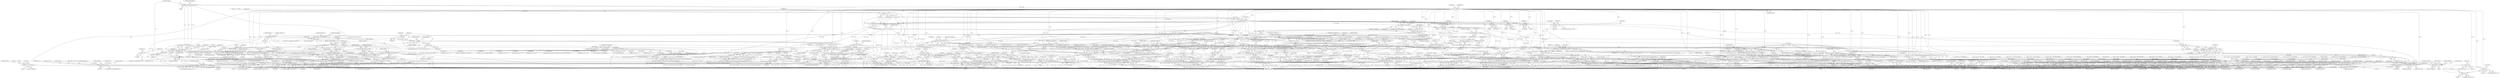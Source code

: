 digraph "0_openmpt_61fc6d3030a4d4283105cb5fb46b27b42fa5575e_1@array" {
"1000659" [label="(Call,&m = rowBase[chn])"];
"1000595" [label="(Call,rowBase = Patterns[actualPat].GetRow(row))"];
"1000597" [label="(Call,Patterns[actualPat].GetRow(row))"];
"1000588" [label="(Call,row < patternLength)"];
"1000591" [label="(Call,row++)"];
"1000636" [label="(Call,row & 3)"];
"1000627" [label="(Call,row & 1)"];
"1000618" [label="(Call,row & 3)"];
"1000585" [label="(Call,row = 0)"];
"1000572" [label="(Call,Patterns.Insert(actualPat, patternLength))"];
"1000555" [label="(Call,actualPat == 0xFFFF)"];
"1000551" [label="(Call,actualPat = file.ReadUint16BE())"];
"1000541" [label="(Call,actualPat = pat)"];
"1000534" [label="(Call,pat < numPatterns)"];
"1000537" [label="(Call,pat++)"];
"1000531" [label="(Call,pat = 0)"];
"1000437" [label="(Call,numPatterns = 128)"];
"1000446" [label="(Call,numPatterns = file.ReadUint16BE())"];
"1000475" [label="(Call,pat < numPatterns)"];
"1000478" [label="(Call,pat++)"];
"1000472" [label="(Call,pat = 0)"];
"1000504" [label="(Call,patternLength * 4u)"];
"1000490" [label="(Call,patternLength = file.ReadUint16BE())"];
"1000450" [label="(Call,patternLength = fileHeader.patternLength)"];
"1000149" [label="(Call,ValidateHeader(fileHeader))"];
"1000142" [label="(Call,file.ReadStruct(fileHeader))"];
"1000559" [label="(Call,patternLength = file.ReadUint16BE())"];
"1000579" [label="(Call,patternLength * 4u)"];
"1000700" [label="(Call,m.note += 24 + NOTE_MIN)"];
"1000714" [label="(Call,m.param >> 4)"];
"1000713" [label="(Call,(m.param >> 4) | (m.param << 4))"];
"1000711" [label="(Call,swapped = (m.param >> 4) | (m.param << 4))"];
"1000929" [label="(Call,globalVolSlide = swapped)"];
"1001926" [label="(Call,!didGlobalVolSlide && globalVolSlide)"];
"1001936" [label="(Call,m.param = globalVolSlide)"];
"1001942" [label="(Call,m.param & 0x0F)"];
"1001947" [label="(Call,m.param |= 0xF0)"];
"1001954" [label="(Call,m.param & 0xF0)"];
"1001959" [label="(Call,m.param |= 0x0F)"];
"1000977" [label="(Call,chnMem.autoVolSlide = swapped)"];
"1001688" [label="(Call,chnMem.autoVolSlide && m.volcmd == VOLCMD_NONE)"];
"1001699" [label="(Call,chnMem.autoVolSlide & 0xF0)"];
"1001714" [label="(Call,chnMem.autoVolSlide >> 4)"];
"1001710" [label="(Call,m.vol = chnMem.autoVolSlide >> 4)"];
"1001844" [label="(Call,!didVolSlide && chnMem.autoVolSlide)"];
"1001856" [label="(Call,m.param = chnMem.autoVolSlide)"];
"1001864" [label="(Call,m.param & 0x0F)"];
"1001869" [label="(Call,m.param |= 0xF0)"];
"1001876" [label="(Call,m.param & 0xF0)"];
"1001881" [label="(Call,m.param |= 0x0F)"];
"1001730" [label="(Call,chnMem.autoVolSlide & 0xF)"];
"1001726" [label="(Call,m.vol = chnMem.autoVolSlide & 0xF)"];
"1001508" [label="(Call,m.param = swapped)"];
"1001514" [label="(Call,m.param & 0xF0)"];
"1001519" [label="(Call,m.param |= 0x0F)"];
"1001526" [label="(Call,m.param & 0x0F)"];
"1001531" [label="(Call,m.param |= 0xF0)"];
"1000719" [label="(Call,m.param << 4)"];
"1000799" [label="(Call,std::min(m.param, ModCommand::PARAM(15)))"];
"1000797" [label="(Call,0x10 | std::min(m.param, ModCommand::PARAM(15)))"];
"1000793" [label="(Call,chnMem.autoFinePorta = 0x10 | std::min(m.param, ModCommand::PARAM(15)))"];
"1001791" [label="(Call,m.param = chnMem.autoFinePorta)"];
"1000833" [label="(Call,std::min(m.param, ModCommand::PARAM(15)))"];
"1000831" [label="(Call,0x20 | std::min(m.param, ModCommand::PARAM(15)))"];
"1000827" [label="(Call,chnMem.autoFinePorta = 0x20 | std::min(m.param, ModCommand::PARAM(15)))"];
"1000866" [label="(Call,chnMem.autoPortaUp = m.param)"];
"1001755" [label="(Call,m.param = chnMem.autoPortaUp)"];
"1000900" [label="(Call,chnMem.autoPortaDown = m.param)"];
"1001773" [label="(Call,m.param = chnMem.autoPortaDown)"];
"1000950" [label="(Call,std::min(m.param, ModCommand::PARAM(15)))"];
"1000948" [label="(Call,0x10 | std::min(m.param, ModCommand::PARAM(15)))"];
"1000944" [label="(Call,m.param = 0x10 | std::min(m.param, ModCommand::PARAM(15)))"];
"1000969" [label="(Call,std::min(m.param, ModCommand::PARAM(15)))"];
"1000967" [label="(Call,0x20 | std::min(m.param, ModCommand::PARAM(15)))"];
"1000963" [label="(Call,m.param = 0x20 | std::min(m.param, ModCommand::PARAM(15)))"];
"1000994" [label="(Call,m.vol = m.param)"];
"1001014" [label="(Call,m.param & 0xF0)"];
"1001029" [label="(Call,m.param >> 4)"];
"1001025" [label="(Call,m.vol = m.param >> 4)"];
"1001036" [label="(Call,m.param & 0x0F)"];
"1001051" [label="(Call,m.param & 0xF)"];
"1001047" [label="(Call,m.vol = m.param & 0xF)"];
"1001094" [label="(Call,m.param & 0x0F)"];
"1001092" [label="(Call,speedFrac = m.param & 0x0F)"];
"1000605" [label="(Call,speedFrac & 3)"];
"1001099" [label="(Call,m.param >>= 4)"];
"1001106" [label="(Call,chnMem.autoVibrato = m.param)"];
"1001831" [label="(Call,m.param = chnMem.vibratoMem = chnMem.autoVibrato)"];
"1001835" [label="(Call,chnMem.vibratoMem = chnMem.autoVibrato)"];
"1001126" [label="(Call,m.param & 0xF)"];
"1001131" [label="(Call,chnMem.autoTremolo = m.param)"];
"1001900" [label="(Call,m.param = chnMem.autoTremolo)"];
"1001173" [label="(Call,chnMem.autoTonePorta = m.param)"];
"1001809" [label="(Call,m.param = chnMem.tonePortaMem = chnMem.autoTonePorta)"];
"1001813" [label="(Call,chnMem.tonePortaMem = chnMem.autoTonePorta)"];
"1001220" [label="(Call,m.param--)"];
"1001225" [label="(Call,m.param < std::min(mpt::size(ModSample().cues), loopList.size()))"];
"1001241" [label="(Call,m.vol = m.param)"];
"1001276" [label="(Call,m.param--)"];
"1001281" [label="(Call,m.param < loopList.size())"];
"1001353" [label="(Call,m.param--)"];
"1001358" [label="(Call,m.param < std::min(mpt::size(ModSample().cues), loopList.size()))"];
"1001374" [label="(Call,m.vol = m.param)"];
"1001447" [label="(Call,m.param--)"];
"1001452" [label="(Call,m.param < loopList.size())"];
"1001539" [label="(Call,m.param & 0xF0)"];
"1001549" [label="(Call,m.param >> 4)"];
"1001545" [label="(Call,chnMem.autoVolSlide = m.param >> 4)"];
"1001572" [label="(Call,m.param & 0xF)"];
"1001570" [label="(Call,0xC0 | (m.param & 0xF))"];
"1001566" [label="(Call,m.param = 0xC0 | (m.param & 0xF))"];
"1001590" [label="(Call,std::min(m.param, ModCommand::PARAM(15)))"];
"1001588" [label="(Call,0xD0 | std::min(m.param, ModCommand::PARAM(15)))"];
"1001584" [label="(Call,m.param = 0xD0 | std::min(m.param, ModCommand::PARAM(15)))"];
"1001609" [label="(Call,std::min(m.param, ModCommand::PARAM(15)))"];
"1001607" [label="(Call,0x90 | std::min(m.param, ModCommand::PARAM(15)))"];
"1001603" [label="(Call,m.param = 0x90 | std::min(m.param, ModCommand::PARAM(15)))"];
"1001627" [label="(Call,m.param & 0xF0)"];
"1001626" [label="(Call,(m.param & 0xF0) == 0x60)"];
"1001625" [label="(Call,(m.param & 0xF0) == 0x60 || (m.param & 0xF0) == 0xE0)"];
"1001634" [label="(Call,m.param & 0xF0)"];
"1001633" [label="(Call,(m.param & 0xF0) == 0xE0)"];
"1001654" [label="(Call,m.param < 0x20)"];
"1000726" [label="(Call,m.command & 0xF0)"];
"1000725" [label="(Call,(m.command & 0xF0) == 0xF0)"];
"1001739" [label="(Call,m.command == CMD_NONE)"];
"1000756" [label="(Call,m.command = CMD_NONE)"];
"1000820" [label="(Call,m.command = CMD_NONE)"];
"1000854" [label="(Call,m.command = CMD_NONE)"];
"1000883" [label="(Call,m.command = CMD_NONE)"];
"1000912" [label="(Call,m.command = CMD_NONE)"];
"1000932" [label="(Call,m.command = CMD_NONE)"];
"1000982" [label="(Call,m.command = CMD_NONE)"];
"1001006" [label="(Call,m.command = CMD_NONE)"];
"1001061" [label="(Call,m.command = CMD_NONE)"];
"1001118" [label="(Call,m.command = CMD_NONE)"];
"1001144" [label="(Call,m.command = CMD_NONE)"];
"1001185" [label="(Call,m.command = CMD_NONE)"];
"1001248" [label="(Call,m.command = CMD_NONE)"];
"1001325" [label="(Call,m.command = CMD_NONE)"];
"1001419" [label="(Call,m.command = CMD_NONE)"];
"1001496" [label="(Call,m.command = CMD_NONE)"];
"1001554" [label="(Call,m.command = CMD_NONE)"];
"1001646" [label="(Call,m.command = CMD_NONE)"];
"1001677" [label="(Call,m.command = CMD_NONE)"];
"1001200" [label="(Call,m.instr && m.instr <= loopInfo.size())"];
"1001215" [label="(Call,m.instr - 1)"];
"1001256" [label="(Call,m.instr && m.instr <= loopInfo.size())"];
"1001271" [label="(Call,m.instr - 1)"];
"1001333" [label="(Call,m.instr && m.instr <= loopInfo.size())"];
"1001348" [label="(Call,m.instr - 1)"];
"1001386" [label="(Call,m.instr - 1)"];
"1001399" [label="(Call,m.instr - 1)"];
"1001414" [label="(Call,m.instr - 1)"];
"1001427" [label="(Call,m.instr && m.instr <= loopInfo.size())"];
"1001442" [label="(Call,m.instr - 1)"];
"1001204" [label="(Call,m.instr <= loopInfo.size())"];
"1001260" [label="(Call,m.instr <= loopInfo.size())"];
"1001337" [label="(Call,m.instr <= loopInfo.size())"];
"1001431" [label="(Call,m.instr <= loopInfo.size())"];
"1001692" [label="(Call,m.volcmd == VOLCMD_NONE)"];
"1001420" [label="(Call,m.command)"];
"1001261" [label="(Call,m.instr)"];
"1000538" [label="(Identifier,pat)"];
"1001503" [label="(Call,m.command = CMD_VOLUMESLIDE)"];
"1001809" [label="(Call,m.param = chnMem.tonePortaMem = chnMem.autoTonePorta)"];
"1001357" [label="(ControlStructure,if(m.param < std::min(mpt::size(ModSample().cues), loopList.size())))"];
"1001208" [label="(Call,loopInfo.size())"];
"1000720" [label="(Call,m.param)"];
"1000574" [label="(Identifier,patternLength)"];
"1001878" [label="(Identifier,m)"];
"1002118" [label="(MethodReturn,bool)"];
"1000724" [label="(ControlStructure,if((m.command & 0xF0) == 0xF0))"];
"1000572" [label="(Call,Patterns.Insert(actualPat, patternLength))"];
"1001696" [label="(Identifier,VOLCMD_NONE)"];
"1001843" [label="(ControlStructure,if(!didVolSlide && chnMem.autoVolSlide))"];
"1001558" [label="(Identifier,CMD_NONE)"];
"1000803" [label="(Call,ModCommand::PARAM(15))"];
"1001384" [label="(Call,nonLooped[m.instr - 1])"];
"1000995" [label="(Call,m.vol)"];
"1001710" [label="(Call,m.vol = chnMem.autoVolSlide >> 4)"];
"1001026" [label="(Call,m.vol)"];
"1000820" [label="(Call,m.command = CMD_NONE)"];
"1000712" [label="(Identifier,swapped)"];
"1001272" [label="(Call,m.instr)"];
"1001418" [label="(Literal,1)"];
"1001125" [label="(ControlStructure,if(m.param & 0xF))"];
"1001132" [label="(Call,chnMem.autoTremolo)"];
"1001853" [label="(Identifier,m)"];
"1001282" [label="(Call,m.param)"];
"1000606" [label="(Identifier,speedFrac)"];
"1001439" [label="(Identifier,loopList)"];
"1000714" [label="(Call,m.param >> 4)"];
"1001865" [label="(Call,m.param)"];
"1001048" [label="(Call,m.vol)"];
"1001588" [label="(Call,0xD0 | std::min(m.param, ModCommand::PARAM(15)))"];
"1000674" [label="(Call,m.note    = data[1])"];
"1001426" [label="(ControlStructure,if(m.instr && m.instr <= loopInfo.size()))"];
"1001653" [label="(ControlStructure,if(m.param < 0x20))"];
"1001029" [label="(Call,m.param >> 4)"];
"1000930" [label="(Identifier,globalVolSlide)"];
"1001062" [label="(Call,m.command)"];
"1000534" [label="(Call,pat < numPatterns)"];
"1001341" [label="(Call,loopInfo.size())"];
"1001190" [label="(ControlStructure,break;)"];
"1001225" [label="(Call,m.param < std::min(mpt::size(ModSample().cues), loopList.size()))"];
"1001219" [label="(Literal,1)"];
"1000725" [label="(Call,(m.command & 0xF0) == 0xF0)"];
"1000827" [label="(Call,chnMem.autoFinePorta = 0x20 | std::min(m.param, ModCommand::PARAM(15)))"];
"1001590" [label="(Call,std::min(m.param, ModCommand::PARAM(15)))"];
"1001139" [label="(Call,chnMem.autoTremolo = 0)"];
"1001238" [label="(Identifier,m)"];
"1001390" [label="(Literal,1)"];
"1001280" [label="(ControlStructure,if(m.param < loopList.size()))"];
"1001739" [label="(Call,m.command == CMD_NONE)"];
"1001285" [label="(Call,loopList.size())"];
"1001224" [label="(ControlStructure,if(m.param < std::min(mpt::size(ModSample().cues), loopList.size())))"];
"1000545" [label="(Call,fileHeader.version > 0)"];
"1001665" [label="(Call,speedFrac = 0)"];
"1000661" [label="(Call,rowBase[chn])"];
"1000533" [label="(Literal,0)"];
"1001900" [label="(Call,m.param = chnMem.autoTremolo)"];
"1001547" [label="(Identifier,chnMem)"];
"1001727" [label="(Call,m.vol)"];
"1001448" [label="(Call,m.param)"];
"1000583" [label="(ControlStructure,for(ROWINDEX row = 0; row < patternLength; row++))"];
"1001514" [label="(Call,m.param & 0xF0)"];
"1000987" [label="(ControlStructure,break;)"];
"1001019" [label="(Block,)"];
"1000730" [label="(Literal,0xF0)"];
"1001099" [label="(Call,m.param >>= 4)"];
"1001956" [label="(Identifier,m)"];
"1000636" [label="(Call,row & 3)"];
"1001199" [label="(ControlStructure,if(m.instr && m.instr <= loopInfo.size()))"];
"1001068" [label="(Call,m.command = CMD_MODCMDEX)"];
"1001678" [label="(Call,m.command)"];
"1000834" [label="(Call,m.param)"];
"1000718" [label="(Literal,4)"];
"1001965" [label="(Identifier,didGlobalVolSlide)"];
"1000142" [label="(Call,file.ReadStruct(fileHeader))"];
"1001025" [label="(Call,m.vol = m.param >> 4)"];
"1000951" [label="(Call,m.param)"];
"1001544" [label="(Block,)"];
"1000937" [label="(ControlStructure,break;)"];
"1001535" [label="(Literal,0xF0)"];
"1000556" [label="(Identifier,actualPat)"];
"1000581" [label="(Literal,4u)"];
"1000591" [label="(Call,row++)"];
"1001550" [label="(Call,m.param)"];
"1000932" [label="(Call,m.command = CMD_NONE)"];
"1000635" [label="(Call,(row & 3) != 3)"];
"1001342" [label="(Block,)"];
"1001531" [label="(Call,m.param |= 0xF0)"];
"1001933" [label="(Identifier,m)"];
"1000884" [label="(Call,m.command)"];
"1001189" [label="(Identifier,CMD_NONE)"];
"1000989" [label="(Call,m.volcmd = VOLCMD_VOLUME)"];
"1000956" [label="(ControlStructure,break;)"];
"1000541" [label="(Call,actualPat = pat)"];
"1001412" [label="(Call,nonLooped[m.instr - 1])"];
"1000797" [label="(Call,0x10 | std::min(m.param, ModCommand::PARAM(15)))"];
"1001158" [label="(Call,chnMem.autoFinePorta = 0)"];
"1001960" [label="(Call,m.param)"];
"1000799" [label="(Call,std::min(m.param, ModCommand::PARAM(15)))"];
"1001501" [label="(ControlStructure,break;)"];
"1001148" [label="(Identifier,CMD_NONE)"];
"1000518" [label="(Call,globalVolSlide = 0)"];
"1001651" [label="(ControlStructure,break;)"];
"1000945" [label="(Call,m.param)"];
"1001975" [label="(Call,fileHeader.version > 0)"];
"1000870" [label="(Call,m.param)"];
"1001292" [label="(Identifier,loopList)"];
"1001968" [label="(Identifier,m_nSamplePreAmp)"];
"1000505" [label="(Identifier,patternLength)"];
"1001454" [label="(Identifier,m)"];
"1001498" [label="(Identifier,m)"];
"1001553" [label="(Literal,4)"];
"1000651" [label="(Block,)"];
"1000621" [label="(Literal,0)"];
"1001122" [label="(Identifier,CMD_NONE)"];
"1001832" [label="(Call,m.param)"];
"1001718" [label="(Literal,4)"];
"1001123" [label="(ControlStructure,break;)"];
"1000438" [label="(Identifier,numPatterns)"];
"1000707" [label="(Call,chnMem = ChannelMemory())"];
"1000441" [label="(Call,fileHeader.version == 0)"];
"1000998" [label="(Call,m.param)"];
"1000490" [label="(Call,patternLength = file.ReadUint16BE())"];
"1001736" [label="(Identifier,didVolSlide)"];
"1001767" [label="(Block,)"];
"1001635" [label="(Call,m.param)"];
"1000933" [label="(Call,m.command)"];
"1001681" [label="(Identifier,CMD_NONE)"];
"1001103" [label="(Literal,4)"];
"1001512" [label="(Identifier,swapped)"];
"1001942" [label="(Call,m.param & 0x0F)"];
"1001566" [label="(Call,m.param = 0xC0 | (m.param & 0xF))"];
"1001419" [label="(Call,m.command = CMD_NONE)"];
"1001881" [label="(Call,m.param |= 0x0F)"];
"1000798" [label="(Literal,0x10)"];
"1000800" [label="(Call,m.param)"];
"1001563" [label="(Identifier,m)"];
"1001539" [label="(Call,m.param & 0xF0)"];
"1000477" [label="(Identifier,numPatterns)"];
"1001810" [label="(Call,m.param)"];
"1001332" [label="(ControlStructure,if(m.instr && m.instr <= loopInfo.size()))"];
"1000557" [label="(Literal,0xFFFF)"];
"1001527" [label="(Call,m.param)"];
"1001591" [label="(Call,m.param)"];
"1000929" [label="(Call,globalVolSlide = swapped)"];
"1000502" [label="(Call,channels * patternLength * 4u)"];
"1000779" [label="(Call,m.command = CMD_PORTAMENTOUP)"];
"1000756" [label="(Call,m.command = CMD_NONE)"];
"1001253" [label="(ControlStructure,break;)"];
"1000723" [label="(Literal,4)"];
"1000699" [label="(Block,)"];
"1000849" [label="(Call,chnMem.autoTonePorta = 0)"];
"1001756" [label="(Call,m.param)"];
"1000593" [label="(Block,)"];
"1001227" [label="(Identifier,m)"];
"1001792" [label="(Call,m.param)"];
"1001192" [label="(Call,m.command = CMD_POSITIONJUMP)"];
"1000728" [label="(Identifier,m)"];
"1000618" [label="(Call,row & 3)"];
"1001604" [label="(Call,m.param)"];
"1000605" [label="(Call,speedFrac & 3)"];
"1001608" [label="(Literal,0x90)"];
"1001346" [label="(Call,loopInfo[m.instr - 1])"];
"1001141" [label="(Identifier,chnMem)"];
"1001951" [label="(Literal,0xF0)"];
"1001115" [label="(Identifier,chnMem)"];
"1000439" [label="(Literal,128)"];
"1000859" [label="(ControlStructure,break;)"];
"1001354" [label="(Call,m.param)"];
"1000900" [label="(Call,chnMem.autoPortaDown = m.param)"];
"1001715" [label="(Call,chnMem.autoVolSlide)"];
"1001283" [label="(Identifier,m)"];
"1000924" [label="(Call,globalVolSlide = 0)"];
"1000446" [label="(Call,numPatterns = file.ReadUint16BE())"];
"1001360" [label="(Identifier,m)"];
"1000506" [label="(Literal,4u)"];
"1000963" [label="(Call,m.param = 0x20 | std::min(m.param, ModCommand::PARAM(15)))"];
"1001572" [label="(Call,m.param & 0xF)"];
"1001209" [label="(Block,)"];
"1001617" [label="(Call,m.command = CMD_OFFSET)"];
"1000793" [label="(Call,chnMem.autoFinePorta = 0x10 | std::min(m.param, ModCommand::PARAM(15)))"];
"1000440" [label="(ControlStructure,if(fileHeader.version == 0))"];
"1000760" [label="(Identifier,CMD_NONE)"];
"1000529" [label="(ControlStructure,for(uint16 pat = 0; pat < numPatterns; pat++))"];
"1000539" [label="(Block,)"];
"1001229" [label="(Call,std::min(mpt::size(ModSample().cues), loopList.size()))"];
"1001058" [label="(Identifier,chnMem)"];
"1001216" [label="(Call,m.instr)"];
"1001256" [label="(Call,m.instr && m.instr <= loopInfo.size())"];
"1001642" [label="(Identifier,m)"];
"1001546" [label="(Call,chnMem.autoVolSlide)"];
"1001255" [label="(ControlStructure,if(m.instr && m.instr <= loopInfo.size()))"];
"1001947" [label="(Call,m.param |= 0xF0)"];
"1001850" [label="(Block,)"];
"1001636" [label="(Identifier,m)"];
"1001825" [label="(Block,)"];
"1001863" [label="(ControlStructure,if(m.param & 0x0F))"];
"1001814" [label="(Call,chnMem.tonePortaMem)"];
"1001556" [label="(Identifier,m)"];
"1000917" [label="(ControlStructure,break;)"];
"1000667" [label="(Call,m.instr   = data[0])"];
"1001447" [label="(Call,m.param--)"];
"1001543" [label="(Literal,0xF0)"];
"1001268" [label="(Identifier,loopList)"];
"1001022" [label="(Identifier,m)"];
"1001428" [label="(Call,m.instr)"];
"1001369" [label="(Call,m.volcmd = VOLCMD_OFFSET)"];
"1001515" [label="(Call,m.param)"];
"1000855" [label="(Call,m.command)"];
"1000715" [label="(Call,m.param)"];
"1000628" [label="(Identifier,row)"];
"1001632" [label="(Literal,0x60)"];
"1001020" [label="(Call,m.volcmd = VOLCMD_VOLSLIDEDOWN)"];
"1000479" [label="(Identifier,pat)"];
"1001536" [label="(ControlStructure,break;)"];
"1001334" [label="(Call,m.instr)"];
"1001368" [label="(Block,)"];
"1001525" [label="(ControlStructure,if(m.param & 0x0F))"];
"1000450" [label="(Call,patternLength = fileHeader.patternLength)"];
"1001275" [label="(Literal,1)"];
"1001723" [label="(Identifier,m)"];
"1001044" [label="(Identifier,m)"];
"1001036" [label="(Call,m.param & 0x0F)"];
"1000137" [label="(Block,)"];
"1001740" [label="(Call,m.command)"];
"1001378" [label="(Call,m.param)"];
"1001662" [label="(Identifier,m)"];
"1000609" [label="(JumpTarget,default:)"];
"1001549" [label="(Call,m.param >> 4)"];
"1001693" [label="(Call,m.volcmd)"];
"1001451" [label="(ControlStructure,if(m.param < loopList.size()))"];
"1001440" [label="(Call,loopInfo[m.instr - 1])"];
"1000711" [label="(Call,swapped = (m.param >> 4) | (m.param << 4))"];
"1001573" [label="(Call,m.param)"];
"1000580" [label="(Identifier,patternLength)"];
"1000734" [label="(Identifier,m)"];
"1001795" [label="(Call,chnMem.autoFinePorta)"];
"1001731" [label="(Call,chnMem.autoVolSlide)"];
"1001177" [label="(Call,m.param)"];
"1001003" [label="(Identifier,chnMem)"];
"1001545" [label="(Call,chnMem.autoVolSlide = m.param >> 4)"];
"1000861" [label="(Call,chnMem.autoFinePorta = 0)"];
"1001670" [label="(Call,m.command = CMD_TEMPO)"];
"1001387" [label="(Call,m.instr)"];
"1001726" [label="(Call,m.vol = chnMem.autoVolSlide & 0xF)"];
"1001847" [label="(Call,chnMem.autoVolSlide)"];
"1000190" [label="(Call,ReadOrderFromArray(Order(), fileHeader.orderList, fileHeader.numOrders))"];
"1000912" [label="(Call,m.command = CMD_NONE)"];
"1000614" [label="(JumpTarget,case 1:)"];
"1001873" [label="(Literal,0xF0)"];
"1000639" [label="(Literal,3)"];
"1000627" [label="(Call,row & 1)"];
"1001959" [label="(Call,m.param |= 0x0F)"];
"1001052" [label="(Call,m.param)"];
"1000604" [label="(ControlStructure,switch(speedFrac & 3))"];
"1001271" [label="(Call,m.instr - 1)"];
"1001714" [label="(Call,chnMem.autoVolSlide >> 4)"];
"1001533" [label="(Identifier,m)"];
"1000346" [label="(Call,fileHeader.version >= 1)"];
"1001106" [label="(Call,chnMem.autoVibrato = m.param)"];
"1000958" [label="(Call,m.command = CMD_MODCMDEX)"];
"1001936" [label="(Call,m.param = globalVolSlide)"];
"1001607" [label="(Call,0x90 | std::min(m.param, ModCommand::PARAM(15)))"];
"1001497" [label="(Call,m.command)"];
"1000169" [label="(Call,m_nDefaultSpeed = fileHeader.speed)"];
"1000757" [label="(Call,m.command)"];
"1000470" [label="(ControlStructure,for(uint16 pat = 0; pat < numPatterns; pat++))"];
"1001015" [label="(Call,m.param)"];
"1001269" [label="(Call,loopInfo[m.instr - 1])"];
"1000447" [label="(Identifier,numPatterns)"];
"1000700" [label="(Call,m.note += 24 + NOTE_MIN)"];
"1001041" [label="(Block,)"];
"1001869" [label="(Call,m.param |= 0xF0)"];
"1001579" [label="(Call,m.command = CMD_MODCMDEX)"];
"1001589" [label="(Literal,0xD0)"];
"1001182" [label="(Identifier,chnMem)"];
"1001791" [label="(Call,m.param = chnMem.autoFinePorta)"];
"1001110" [label="(Call,m.param)"];
"1000858" [label="(Identifier,CMD_NONE)"];
"1001944" [label="(Identifier,m)"];
"1001245" [label="(Call,m.param)"];
"1001730" [label="(Call,chnMem.autoVolSlide & 0xF)"];
"1001463" [label="(Identifier,loopList)"];
"1001882" [label="(Call,m.param)"];
"1001215" [label="(Call,m.instr - 1)"];
"1000626" [label="(Call,(row & 1) == 0)"];
"1001528" [label="(Identifier,m)"];
"1001248" [label="(Call,m.command = CMD_NONE)"];
"1000491" [label="(Identifier,patternLength)"];
"1000948" [label="(Call,0x10 | std::min(m.param, ModCommand::PARAM(15)))"];
"1000601" [label="(Identifier,didGlobalVolSlide)"];
"1001741" [label="(Identifier,m)"];
"1001650" [label="(Identifier,CMD_NONE)"];
"1000638" [label="(Literal,3)"];
"1001658" [label="(Literal,0x20)"];
"1000623" [label="(JumpTarget,case 2:)"];
"1001687" [label="(ControlStructure,if(chnMem.autoVolSlide && m.volcmd == VOLCMD_NONE))"];
"1001174" [label="(Call,chnMem.autoTonePorta)"];
"1001576" [label="(Literal,0xF)"];
"1001626" [label="(Call,(m.param & 0xF0) == 0x60)"];
"1001598" [label="(Call,m.command = CMD_MODCMDEX)"];
"1000936" [label="(Identifier,CMD_NONE)"];
"1000148" [label="(Call,!ValidateHeader(fileHeader))"];
"1001325" [label="(Call,m.command = CMD_NONE)"];
"1001329" [label="(Identifier,CMD_NONE)"];
"1001235" [label="(Block,)"];
"1000553" [label="(Call,file.ReadUint16BE())"];
"1001212" [label="(Identifier,loopList)"];
"1001168" [label="(Call,chnMem.autoPortaDown = 0)"];
"1001813" [label="(Call,chnMem.tonePortaMem = chnMem.autoTonePorta)"];
"1000969" [label="(Call,std::min(m.param, ModCommand::PARAM(15)))"];
"1001738" [label="(ControlStructure,if(m.command == CMD_NONE))"];
"1001689" [label="(Call,chnMem.autoVolSlide)"];
"1000786" [label="(Call,m.command = CMD_PORTAMENTODOWN)"];
"1000536" [label="(Identifier,numPatterns)"];
"1001352" [label="(Literal,1)"];
"1001509" [label="(Call,m.param)"];
"1001205" [label="(Call,m.instr)"];
"1001856" [label="(Call,m.param = chnMem.autoVolSlide)"];
"1001721" [label="(Call,m.volcmd = VOLCMD_FINEVOLDOWN)"];
"1001337" [label="(Call,m.instr <= loopInfo.size())"];
"1001774" [label="(Call,m.param)"];
"1001759" [label="(Call,chnMem.autoPortaUp)"];
"1001100" [label="(Call,m.param)"];
"1000749" [label="(Call,m.command = CMD_TEMPO)"];
"1000919" [label="(Call,m.command = CMD_GLOBALVOLUME)"];
"1001875" [label="(ControlStructure,if(m.param & 0xF0))"];
"1000476" [label="(Identifier,pat)"];
"1001432" [label="(Call,m.instr)"];
"1001403" [label="(Literal,1)"];
"1000810" [label="(Call,chnMem.autoPortaDown = 0)"];
"1000494" [label="(Identifier,channels)"];
"1000824" [label="(Identifier,CMD_NONE)"];
"1000931" [label="(Identifier,swapped)"];
"1001092" [label="(Call,speedFrac = m.param & 0x0F)"];
"1000708" [label="(Identifier,chnMem)"];
"1001883" [label="(Identifier,m)"];
"1001609" [label="(Call,std::min(m.param, ModCommand::PARAM(15)))"];
"1000866" [label="(Call,chnMem.autoPortaUp = m.param)"];
"1001265" [label="(Block,)"];
"1001560" [label="(Block,)"];
"1001523" [label="(Literal,0x0F)"];
"1001427" [label="(Call,m.instr && m.instr <= loopInfo.size())"];
"1001264" [label="(Call,loopInfo.size())"];
"1001094" [label="(Call,m.param & 0x0F)"];
"1001338" [label="(Call,m.instr)"];
"1001654" [label="(Call,m.param < 0x20)"];
"1000483" [label="(Identifier,actualPat)"];
"1000890" [label="(Call,chnMem.autoFinePorta = 0)"];
"1001743" [label="(Identifier,CMD_NONE)"];
"1000532" [label="(Identifier,pat)"];
"1000873" [label="(Call,chnMem.autoPortaDown = 0)"];
"1001647" [label="(Call,m.command)"];
"1001345" [label="(Identifier,loopList)"];
"1001943" [label="(Call,m.param)"];
"1001399" [label="(Call,m.instr - 1)"];
"1001857" [label="(Call,m.param)"];
"1001037" [label="(Call,m.param)"];
"1000701" [label="(Call,m.note)"];
"1000681" [label="(Call,m.command = data[2])"];
"1000939" [label="(Call,m.command = CMD_MODCMDEX)"];
"1001925" [label="(ControlStructure,if(!didGlobalVolSlide && globalVolSlide))"];
"1001887" [label="(Identifier,didVolSlide)"];
"1000587" [label="(Literal,0)"];
"1000595" [label="(Call,rowBase = Patterns[actualPat].GetRow(row))"];
"1001571" [label="(Literal,0xC0)"];
"1001518" [label="(Literal,0xF0)"];
"1000666" [label="(Identifier,data)"];
"1001701" [label="(Identifier,chnMem)"];
"1001561" [label="(Call,m.command = CMD_MODCMDEX)"];
"1001648" [label="(Identifier,m)"];
"1000619" [label="(Identifier,row)"];
"1001260" [label="(Call,m.instr <= loopInfo.size())"];
"1001685" [label="(Identifier,didVolSlide)"];
"1000143" [label="(Identifier,fileHeader)"];
"1001375" [label="(Call,m.vol)"];
"1001185" [label="(Call,m.command = CMD_NONE)"];
"1000981" [label="(Identifier,swapped)"];
"1001456" [label="(Call,loopList.size())"];
"1001817" [label="(Call,chnMem.autoTonePorta)"];
"1001961" [label="(Identifier,m)"];
"1001362" [label="(Call,std::min(mpt::size(ModSample().cues), loopList.size()))"];
"1000794" [label="(Call,chnMem.autoFinePorta)"];
"1001414" [label="(Call,m.instr - 1)"];
"1000559" [label="(Call,patternLength = file.ReadUint16BE())"];
"1000573" [label="(Identifier,actualPat)"];
"1001358" [label="(Call,m.param < std::min(mpt::size(ModSample().cues), loopList.size()))"];
"1000977" [label="(Call,chnMem.autoVolSlide = swapped)"];
"1001866" [label="(Identifier,m)"];
"1001698" [label="(ControlStructure,if(chnMem.autoVolSlide & 0xF0))"];
"1001415" [label="(Call,m.instr)"];
"1001013" [label="(ControlStructure,if(m.param & 0xF0))"];
"1001452" [label="(Call,m.param < loopList.size())"];
"1000579" [label="(Call,patternLength * 4u)"];
"1001131" [label="(Call,chnMem.autoTremolo = m.param)"];
"1001538" [label="(ControlStructure,if(m.param & 0xF0))"];
"1001845" [label="(Call,!didVolSlide)"];
"1001645" [label="(ControlStructure,else)"];
"1000637" [label="(Identifier,row)"];
"1001892" [label="(Identifier,chnMem)"];
"1001639" [label="(Literal,0xE0)"];
"1000508" [label="(Identifier,patOffset)"];
"1001946" [label="(Literal,0x0F)"];
"1001634" [label="(Call,m.param & 0xF0)"];
"1001773" [label="(Call,m.param = chnMem.autoPortaDown)"];
"1000620" [label="(Literal,3)"];
"1000555" [label="(Call,actualPat == 0xFFFF)"];
"1001646" [label="(Call,m.command = CMD_NONE)"];
"1001249" [label="(Call,m.command)"];
"1001435" [label="(Call,loopInfo.size())"];
"1001624" [label="(ControlStructure,if((m.param & 0xF0) == 0x60 || (m.param & 0xF0) == 0xE0))"];
"1001144" [label="(Call,m.command = CMD_NONE)"];
"1001603" [label="(Call,m.param = 0x90 | std::min(m.param, ModCommand::PARAM(15)))"];
"1000554" [label="(ControlStructure,if(actualPat == 0xFFFF))"];
"1001596" [label="(ControlStructure,break;)"];
"1001876" [label="(Call,m.param & 0xF0)"];
"1001241" [label="(Call,m.vol = m.param)"];
"1000875" [label="(Identifier,chnMem)"];
"1001585" [label="(Call,m.param)"];
"1001453" [label="(Call,m.param)"];
"1000437" [label="(Call,numPatterns = 128)"];
"1001930" [label="(Block,)"];
"1000721" [label="(Identifier,m)"];
"1001056" [label="(Call,chnMem.autoVolSlide = 0)"];
"1001007" [label="(Call,m.command)"];
"1000238" [label="(Call,fileHeader.version == 2)"];
"1001627" [label="(Call,m.param & 0xF0)"];
"1000704" [label="(Call,24 + NOTE_MIN)"];
"1000452" [label="(Call,fileHeader.patternLength)"];
"1001940" [label="(Identifier,globalVolSlide)"];
"1001699" [label="(Call,chnMem.autoVolSlide & 0xF0)"];
"1000907" [label="(Call,chnMem.autoTonePorta = 0)"];
"1000588" [label="(Call,row < patternLength)"];
"1000617" [label="(Call,(row & 3) == 0)"];
"1001042" [label="(Call,m.volcmd = VOLCMD_VOLSLIDEUP)"];
"1001386" [label="(Call,m.instr - 1)"];
"1000492" [label="(Call,file.ReadUint16BE())"];
"1000821" [label="(Call,m.command)"];
"1001700" [label="(Call,chnMem.autoVolSlide)"];
"1000552" [label="(Identifier,actualPat)"];
"1000598" [label="(Identifier,row)"];
"1001929" [label="(Identifier,globalVolSlide)"];
"1001755" [label="(Call,m.param = chnMem.autoPortaUp)"];
"1000451" [label="(Identifier,patternLength)"];
"1000632" [label="(JumpTarget,case 3:)"];
"1001941" [label="(ControlStructure,if(m.param & 0x0F))"];
"1001520" [label="(Call,m.param)"];
"1000833" [label="(Call,std::min(m.param, ModCommand::PARAM(15)))"];
"1001038" [label="(Identifier,m)"];
"1001200" [label="(Call,m.instr && m.instr <= loopInfo.size())"];
"1001577" [label="(ControlStructure,break;)"];
"1001567" [label="(Call,m.param)"];
"1000577" [label="(Call,channels * patternLength * 4u)"];
"1001436" [label="(Block,)"];
"1001006" [label="(Call,m.command = CMD_NONE)"];
"1001276" [label="(Call,m.param--)"];
"1001703" [label="(Literal,0xF0)"];
"1000460" [label="(Call,fileHeader.version > 0)"];
"1001625" [label="(Call,(m.param & 0xF0) == 0x60 || (m.param & 0xF0) == 0xE0)"];
"1001326" [label="(Call,m.command)"];
"1000150" [label="(Identifier,fileHeader)"];
"1000968" [label="(Literal,0x20)"];
"1000551" [label="(Call,actualPat = file.ReadUint16BE())"];
"1001051" [label="(Call,m.param & 0xF)"];
"1001513" [label="(ControlStructure,if(m.param & 0xF0))"];
"1001747" [label="(Identifier,chnMem)"];
"1001149" [label="(ControlStructure,break;)"];
"1001220" [label="(Call,m.param--)"];
"1001880" [label="(Literal,0xF0)"];
"1000766" [label="(Block,)"];
"1000209" [label="(Call,smp < fileHeader.numSamples)"];
"1000844" [label="(Call,chnMem.autoPortaDown = 0)"];
"1001107" [label="(Call,chnMem.autoVibrato)"];
"1001133" [label="(Identifier,chnMem)"];
"1001327" [label="(Identifier,m)"];
"1001628" [label="(Call,m.param)"];
"1000731" [label="(Literal,0xF0)"];
"1001704" [label="(Block,)"];
"1000994" [label="(Call,m.vol = m.param)"];
"1001442" [label="(Call,m.instr - 1)"];
"1001831" [label="(Call,m.param = chnMem.vibratoMem = chnMem.autoVibrato)"];
"1001926" [label="(Call,!didGlobalVolSlide && globalVolSlide)"];
"1001385" [label="(Identifier,nonLooped)"];
"1001868" [label="(Literal,0x0F)"];
"1001236" [label="(Call,m.volcmd = VOLCMD_OFFSET)"];
"1000629" [label="(Literal,1)"];
"1001065" [label="(Identifier,CMD_NONE)"];
"1001066" [label="(ControlStructure,break;)"];
"1000589" [label="(Identifier,row)"];
"1000895" [label="(Call,chnMem.autoPortaUp = 0)"];
"1001803" [label="(Block,)"];
"1001885" [label="(Literal,0x0F)"];
"1001330" [label="(ControlStructure,break;)"];
"1001640" [label="(Call,m.command = CMD_MODCMDEX)"];
"1000970" [label="(Call,m.param)"];
"1001030" [label="(Call,m.param)"];
"1000887" [label="(Identifier,CMD_NONE)"];
"1001749" [label="(Block,)"];
"1000831" [label="(Call,0x20 | std::min(m.param, ModCommand::PARAM(15)))"];
"1000141" [label="(Call,!file.ReadStruct(fileHeader))"];
"1001958" [label="(Literal,0xF0)"];
"1001521" [label="(Identifier,m)"];
"1000909" [label="(Identifier,chnMem)"];
"1001011" [label="(ControlStructure,break;)"];
"1001443" [label="(Call,m.instr)"];
"1000332" [label="(Call,fileHeader.version == 2)"];
"1001864" [label="(Call,m.param & 0x0F)"];
"1000653" [label="(Call,&chnMem = channelMemory[chn])"];
"1001400" [label="(Call,m.instr)"];
"1000828" [label="(Call,chnMem.autoFinePorta)"];
"1001955" [label="(Call,m.param)"];
"1000542" [label="(Identifier,actualPat)"];
"1000867" [label="(Call,chnMem.autoPortaUp)"];
"1001151" [label="(Call,m.command = CMD_PATTERNBREAK)"];
"1000726" [label="(Call,m.command & 0xF0)"];
"1001213" [label="(Call,loopInfo[m.instr - 1])"];
"1000473" [label="(Identifier,pat)"];
"1001040" [label="(Literal,0x0F)"];
"1001033" [label="(Literal,4)"];
"1001010" [label="(Identifier,CMD_NONE)"];
"1001835" [label="(Call,chnMem.vibratoMem = chnMem.autoVibrato)"];
"1001610" [label="(Call,m.param)"];
"1001095" [label="(Call,m.param)"];
"1001226" [label="(Call,m.param)"];
"1001594" [label="(Call,ModCommand::PARAM(15))"];
"1001349" [label="(Call,m.instr)"];
"1001954" [label="(Call,m.param & 0xF0)"];
"1001677" [label="(Call,m.command = CMD_NONE)"];
"1000825" [label="(ControlStructure,break;)"];
"1000443" [label="(Identifier,fileHeader)"];
"1001692" [label="(Call,m.volcmd == VOLCMD_NONE)"];
"1000561" [label="(Call,file.ReadUint16BE())"];
"1000954" [label="(Call,ModCommand::PARAM(15))"];
"1000535" [label="(Identifier,pat)"];
"1001348" [label="(Call,m.instr - 1)"];
"1001688" [label="(Call,chnMem.autoVolSlide && m.volcmd == VOLCMD_NONE)"];
"1001682" [label="(ControlStructure,break;)"];
"1000585" [label="(Call,row = 0)"];
"1000537" [label="(Call,pat++)"];
"1001526" [label="(Call,m.param & 0x0F)"];
"1001904" [label="(Call,chnMem.autoTremolo)"];
"1001949" [label="(Identifier,m)"];
"1001061" [label="(Call,m.command = CMD_NONE)"];
"1000560" [label="(Identifier,patternLength)"];
"1001146" [label="(Identifier,m)"];
"1000978" [label="(Call,chnMem.autoVolSlide)"];
"1000592" [label="(Identifier,row)"];
"1001421" [label="(Identifier,m)"];
"1001014" [label="(Call,m.param & 0xF0)"];
"1001201" [label="(Call,m.instr)"];
"1000232" [label="(Call,chunkSize = fileHeader.sampleStructSize)"];
"1001554" [label="(Call,m.command = CMD_NONE)"];
"1000916" [label="(Identifier,CMD_NONE)"];
"1000764" [label="(Identifier,m)"];
"1001055" [label="(Literal,0xF)"];
"1001186" [label="(Call,m.command)"];
"1000950" [label="(Call,std::min(m.param, ModCommand::PARAM(15)))"];
"1001519" [label="(Call,m.param |= 0x0F)"];
"1001555" [label="(Call,m.command)"];
"1000563" [label="(Identifier,channels)"];
"1000547" [label="(Identifier,fileHeader)"];
"1001333" [label="(Call,m.instr && m.instr <= loopInfo.size())"];
"1001035" [label="(ControlStructure,if(m.param & 0x0F))"];
"1001242" [label="(Call,m.vol)"];
"1001135" [label="(Call,m.param)"];
"1001446" [label="(Literal,1)"];
"1000448" [label="(Call,file.ReadUint16BE())"];
"1001584" [label="(Call,m.param = 0xD0 | std::min(m.param, ModCommand::PARAM(15)))"];
"1000457" [label="(Identifier,channels)"];
"1001126" [label="(Call,m.param & 0xF)"];
"1001173" [label="(Call,chnMem.autoTonePorta = m.param)"];
"1000269" [label="(Call,fileHeader.version < 2)"];
"1000901" [label="(Call,chnMem.autoPortaDown)"];
"1001098" [label="(Literal,0x0F)"];
"1001423" [label="(Identifier,CMD_NONE)"];
"1000597" [label="(Call,Patterns[actualPat].GetRow(row))"];
"1000590" [label="(Identifier,patternLength)"];
"1001500" [label="(Identifier,CMD_NONE)"];
"1000719" [label="(Call,m.param << 4)"];
"1001424" [label="(ControlStructure,break;)"];
"1001145" [label="(Call,m.command)"];
"1001777" [label="(Call,chnMem.autoPortaDown)"];
"1000883" [label="(Call,m.command = CMD_NONE)"];
"1001104" [label="(ControlStructure,break;)"];
"1001221" [label="(Call,m.param)"];
"1001870" [label="(Call,m.param)"];
"1000982" [label="(Call,m.command = CMD_NONE)"];
"1001532" [label="(Call,m.param)"];
"1000755" [label="(Block,)"];
"1001101" [label="(Identifier,m)"];
"1001570" [label="(Call,0xC0 | (m.param & 0xF))"];
"1000986" [label="(Identifier,CMD_NONE)"];
"1001018" [label="(Literal,0xF0)"];
"1001130" [label="(Literal,0xF)"];
"1000888" [label="(ControlStructure,break;)"];
"1000659" [label="(Call,&m = rowBase[chn])"];
"1000504" [label="(Call,patternLength * 4u)"];
"1001516" [label="(Identifier,m)"];
"1000964" [label="(Call,m.param)"];
"1000983" [label="(Call,m.command)"];
"1001204" [label="(Call,m.instr <= loopInfo.size())"];
"1001705" [label="(Call,m.volcmd = VOLCMD_FINEVOLUP)"];
"1001257" [label="(Call,m.instr)"];
"1000660" [label="(Identifier,m)"];
"1001431" [label="(Call,m.instr <= loopInfo.size())"];
"1001001" [label="(Call,chnMem.autoVolSlide = 0)"];
"1000543" [label="(Identifier,pat)"];
"1000934" [label="(Identifier,m)"];
"1001707" [label="(Identifier,m)"];
"1000832" [label="(Literal,0x20)"];
"1001633" [label="(Call,(m.param & 0xF0) == 0xE0)"];
"1000149" [label="(Call,ValidateHeader(fileHeader))"];
"1000772" [label="(Call,m.command = CMD_ARPEGGIO)"];
"1001860" [label="(Call,chnMem.autoVolSlide)"];
"1000854" [label="(Call,m.command = CMD_NONE)"];
"1001948" [label="(Call,m.param)"];
"1001371" [label="(Identifier,m)"];
"1000571" [label="(Call,!Patterns.Insert(actualPat, patternLength))"];
"1000472" [label="(Call,pat = 0)"];
"1001711" [label="(Call,m.vol)"];
"1001839" [label="(Call,chnMem.autoVibrato)"];
"1001655" [label="(Call,m.param)"];
"1000550" [label="(Block,)"];
"1001638" [label="(Literal,0xF0)"];
"1000815" [label="(Call,chnMem.autoTonePorta = 0)"];
"1000650" [label="(Identifier,chn)"];
"1001277" [label="(Call,m.param)"];
"1000904" [label="(Call,m.param)"];
"1001927" [label="(Call,!didGlobalVolSlide)"];
"1001508" [label="(Call,m.param = swapped)"];
"1000837" [label="(Call,ModCommand::PARAM(15))"];
"1001901" [label="(Call,m.param)"];
"1000727" [label="(Call,m.command)"];
"1001250" [label="(Identifier,m)"];
"1001734" [label="(Literal,0xF)"];
"1001374" [label="(Call,m.vol = m.param)"];
"1001118" [label="(Call,m.command = CMD_NONE)"];
"1001785" [label="(Block,)"];
"1001963" [label="(Literal,0x0F)"];
"1000478" [label="(Call,pat++)"];
"1001540" [label="(Call,m.param)"];
"1001720" [label="(Block,)"];
"1001353" [label="(Call,m.param--)"];
"1000522" [label="(Call,speedFrac = static_cast<uint8>(fileHeader.speedFrac))"];
"1000176" [label="(Call,ConvertTempo(fileHeader.timerCount))"];
"1001127" [label="(Call,m.param)"];
"1000596" [label="(Identifier,rowBase)"];
"1000586" [label="(Identifier,row)"];
"1000807" [label="(Identifier,chnMem)"];
"1001252" [label="(Identifier,CMD_NONE)"];
"1000878" [label="(Call,chnMem.autoTonePorta = 0)"];
"1001844" [label="(Call,!didVolSlide && chnMem.autoVolSlide)"];
"1000607" [label="(Literal,3)"];
"1001672" [label="(Identifier,m)"];
"1001937" [label="(Call,m.param)"];
"1001871" [label="(Identifier,m)"];
"1000474" [label="(Literal,0)"];
"1000475" [label="(Call,pat < numPatterns)"];
"1000630" [label="(Literal,0)"];
"1000713" [label="(Call,(m.param >> 4) | (m.param << 4))"];
"1001613" [label="(Call,ModCommand::PARAM(15))"];
"1000531" [label="(Call,pat = 0)"];
"1001119" [label="(Call,m.command)"];
"1001836" [label="(Call,chnMem.vibratoMem)"];
"1000688" [label="(Call,m.param   = data[3])"];
"1001359" [label="(Call,m.param)"];
"1000913" [label="(Call,m.command)"];
"1001281" [label="(Call,m.param < loopList.size())"];
"1000967" [label="(Call,0x20 | std::min(m.param, ModCommand::PARAM(15)))"];
"1000975" [label="(ControlStructure,break;)"];
"1000524" [label="(Call,static_cast<uint8>(fileHeader.speedFrac))"];
"1001087" [label="(Call,m.command = CMD_SPEED)"];
"1000480" [label="(Block,)"];
"1000841" [label="(Identifier,chnMem)"];
"1001047" [label="(Call,m.vol = m.param & 0xF)"];
"1001496" [label="(Call,m.command = CMD_NONE)"];
"1000558" [label="(ControlStructure,break;)"];
"1000944" [label="(Call,m.param = 0x10 | std::min(m.param, ModCommand::PARAM(15)))"];
"1001530" [label="(Literal,0x0F)"];
"1001093" [label="(Identifier,speedFrac)"];
"1001894" [label="(Block,)"];
"1001877" [label="(Call,m.param)"];
"1001615" [label="(ControlStructure,break;)"];
"1000805" [label="(Call,chnMem.autoPortaUp = 0)"];
"1000973" [label="(Call,ModCommand::PARAM(15))"];
"1001163" [label="(Call,chnMem.autoPortaUp = 0)"];
"1001953" [label="(ControlStructure,if(m.param & 0xF0))"];
"1000949" [label="(Literal,0x10)"];
"1000984" [label="(Identifier,m)"];
"1001660" [label="(Call,m.command = CMD_SPEED)"];
"1000839" [label="(Call,chnMem.autoPortaUp = 0)"];
"1001397" [label="(Call,nonLooped[m.instr - 1])"];
"1001631" [label="(Literal,0xF0)"];
"1000659" -> "1000651"  [label="AST: "];
"1000659" -> "1000661"  [label="CFG: "];
"1000660" -> "1000659"  [label="AST: "];
"1000661" -> "1000659"  [label="AST: "];
"1000666" -> "1000659"  [label="CFG: "];
"1000659" -> "1002118"  [label="DDG: m"];
"1000659" -> "1002118"  [label="DDG: rowBase[chn]"];
"1000595" -> "1000659"  [label="DDG: rowBase"];
"1000659" -> "1000700"  [label="DDG: m"];
"1000659" -> "1000714"  [label="DDG: m"];
"1000659" -> "1000719"  [label="DDG: m"];
"1000659" -> "1000726"  [label="DDG: m"];
"1000659" -> "1000799"  [label="DDG: m"];
"1000659" -> "1000833"  [label="DDG: m"];
"1000659" -> "1000866"  [label="DDG: m"];
"1000659" -> "1000900"  [label="DDG: m"];
"1000659" -> "1000950"  [label="DDG: m"];
"1000659" -> "1000969"  [label="DDG: m"];
"1000659" -> "1000994"  [label="DDG: m"];
"1000659" -> "1001014"  [label="DDG: m"];
"1000659" -> "1001029"  [label="DDG: m"];
"1000659" -> "1001036"  [label="DDG: m"];
"1000659" -> "1001051"  [label="DDG: m"];
"1000659" -> "1001094"  [label="DDG: m"];
"1000659" -> "1001099"  [label="DDG: m"];
"1000659" -> "1001106"  [label="DDG: m"];
"1000659" -> "1001126"  [label="DDG: m"];
"1000659" -> "1001131"  [label="DDG: m"];
"1000659" -> "1001173"  [label="DDG: m"];
"1000659" -> "1001200"  [label="DDG: m"];
"1000659" -> "1001204"  [label="DDG: m"];
"1000659" -> "1001215"  [label="DDG: m"];
"1000659" -> "1001220"  [label="DDG: m"];
"1000659" -> "1001225"  [label="DDG: m"];
"1000659" -> "1001241"  [label="DDG: m"];
"1000659" -> "1001256"  [label="DDG: m"];
"1000659" -> "1001260"  [label="DDG: m"];
"1000659" -> "1001271"  [label="DDG: m"];
"1000659" -> "1001276"  [label="DDG: m"];
"1000659" -> "1001281"  [label="DDG: m"];
"1000659" -> "1001333"  [label="DDG: m"];
"1000659" -> "1001337"  [label="DDG: m"];
"1000659" -> "1001348"  [label="DDG: m"];
"1000659" -> "1001353"  [label="DDG: m"];
"1000659" -> "1001358"  [label="DDG: m"];
"1000659" -> "1001374"  [label="DDG: m"];
"1000659" -> "1001386"  [label="DDG: m"];
"1000659" -> "1001399"  [label="DDG: m"];
"1000659" -> "1001414"  [label="DDG: m"];
"1000659" -> "1001427"  [label="DDG: m"];
"1000659" -> "1001431"  [label="DDG: m"];
"1000659" -> "1001442"  [label="DDG: m"];
"1000659" -> "1001447"  [label="DDG: m"];
"1000659" -> "1001452"  [label="DDG: m"];
"1000659" -> "1001514"  [label="DDG: m"];
"1000659" -> "1001519"  [label="DDG: m"];
"1000659" -> "1001526"  [label="DDG: m"];
"1000659" -> "1001531"  [label="DDG: m"];
"1000659" -> "1001539"  [label="DDG: m"];
"1000659" -> "1001549"  [label="DDG: m"];
"1000659" -> "1001572"  [label="DDG: m"];
"1000659" -> "1001590"  [label="DDG: m"];
"1000659" -> "1001609"  [label="DDG: m"];
"1000659" -> "1001627"  [label="DDG: m"];
"1000659" -> "1001634"  [label="DDG: m"];
"1000659" -> "1001654"  [label="DDG: m"];
"1000659" -> "1001692"  [label="DDG: m"];
"1000659" -> "1001739"  [label="DDG: m"];
"1000659" -> "1001864"  [label="DDG: m"];
"1000659" -> "1001869"  [label="DDG: m"];
"1000659" -> "1001876"  [label="DDG: m"];
"1000659" -> "1001881"  [label="DDG: m"];
"1000659" -> "1001942"  [label="DDG: m"];
"1000659" -> "1001947"  [label="DDG: m"];
"1000659" -> "1001954"  [label="DDG: m"];
"1000659" -> "1001959"  [label="DDG: m"];
"1000595" -> "1000593"  [label="AST: "];
"1000595" -> "1000597"  [label="CFG: "];
"1000596" -> "1000595"  [label="AST: "];
"1000597" -> "1000595"  [label="AST: "];
"1000601" -> "1000595"  [label="CFG: "];
"1000595" -> "1002118"  [label="DDG: Patterns[actualPat].GetRow(row)"];
"1000595" -> "1002118"  [label="DDG: rowBase"];
"1000597" -> "1000595"  [label="DDG: row"];
"1000597" -> "1000598"  [label="CFG: "];
"1000598" -> "1000597"  [label="AST: "];
"1000597" -> "1002118"  [label="DDG: row"];
"1000597" -> "1000591"  [label="DDG: row"];
"1000588" -> "1000597"  [label="DDG: row"];
"1000597" -> "1000618"  [label="DDG: row"];
"1000597" -> "1000627"  [label="DDG: row"];
"1000597" -> "1000636"  [label="DDG: row"];
"1000588" -> "1000583"  [label="AST: "];
"1000588" -> "1000590"  [label="CFG: "];
"1000589" -> "1000588"  [label="AST: "];
"1000590" -> "1000588"  [label="AST: "];
"1000596" -> "1000588"  [label="CFG: "];
"1000538" -> "1000588"  [label="CFG: "];
"1000588" -> "1002118"  [label="DDG: row"];
"1000588" -> "1002118"  [label="DDG: patternLength"];
"1000588" -> "1002118"  [label="DDG: row < patternLength"];
"1000588" -> "1000572"  [label="DDG: patternLength"];
"1000588" -> "1000579"  [label="DDG: patternLength"];
"1000591" -> "1000588"  [label="DDG: row"];
"1000585" -> "1000588"  [label="DDG: row"];
"1000572" -> "1000588"  [label="DDG: patternLength"];
"1000504" -> "1000588"  [label="DDG: patternLength"];
"1000450" -> "1000588"  [label="DDG: patternLength"];
"1000559" -> "1000588"  [label="DDG: patternLength"];
"1000579" -> "1000588"  [label="DDG: patternLength"];
"1000591" -> "1000583"  [label="AST: "];
"1000591" -> "1000592"  [label="CFG: "];
"1000592" -> "1000591"  [label="AST: "];
"1000589" -> "1000591"  [label="CFG: "];
"1000636" -> "1000591"  [label="DDG: row"];
"1000627" -> "1000591"  [label="DDG: row"];
"1000618" -> "1000591"  [label="DDG: row"];
"1000636" -> "1000635"  [label="AST: "];
"1000636" -> "1000638"  [label="CFG: "];
"1000637" -> "1000636"  [label="AST: "];
"1000638" -> "1000636"  [label="AST: "];
"1000639" -> "1000636"  [label="CFG: "];
"1000636" -> "1002118"  [label="DDG: row"];
"1000636" -> "1000635"  [label="DDG: row"];
"1000636" -> "1000635"  [label="DDG: 3"];
"1000627" -> "1000626"  [label="AST: "];
"1000627" -> "1000629"  [label="CFG: "];
"1000628" -> "1000627"  [label="AST: "];
"1000629" -> "1000627"  [label="AST: "];
"1000630" -> "1000627"  [label="CFG: "];
"1000627" -> "1002118"  [label="DDG: row"];
"1000627" -> "1000626"  [label="DDG: row"];
"1000627" -> "1000626"  [label="DDG: 1"];
"1000618" -> "1000617"  [label="AST: "];
"1000618" -> "1000620"  [label="CFG: "];
"1000619" -> "1000618"  [label="AST: "];
"1000620" -> "1000618"  [label="AST: "];
"1000621" -> "1000618"  [label="CFG: "];
"1000618" -> "1002118"  [label="DDG: row"];
"1000618" -> "1000617"  [label="DDG: row"];
"1000618" -> "1000617"  [label="DDG: 3"];
"1000585" -> "1000583"  [label="AST: "];
"1000585" -> "1000587"  [label="CFG: "];
"1000586" -> "1000585"  [label="AST: "];
"1000587" -> "1000585"  [label="AST: "];
"1000589" -> "1000585"  [label="CFG: "];
"1000572" -> "1000571"  [label="AST: "];
"1000572" -> "1000574"  [label="CFG: "];
"1000573" -> "1000572"  [label="AST: "];
"1000574" -> "1000572"  [label="AST: "];
"1000571" -> "1000572"  [label="CFG: "];
"1000572" -> "1002118"  [label="DDG: actualPat"];
"1000572" -> "1000571"  [label="DDG: actualPat"];
"1000572" -> "1000571"  [label="DDG: patternLength"];
"1000555" -> "1000572"  [label="DDG: actualPat"];
"1000541" -> "1000572"  [label="DDG: actualPat"];
"1000504" -> "1000572"  [label="DDG: patternLength"];
"1000450" -> "1000572"  [label="DDG: patternLength"];
"1000559" -> "1000572"  [label="DDG: patternLength"];
"1000579" -> "1000572"  [label="DDG: patternLength"];
"1000572" -> "1000579"  [label="DDG: patternLength"];
"1000555" -> "1000554"  [label="AST: "];
"1000555" -> "1000557"  [label="CFG: "];
"1000556" -> "1000555"  [label="AST: "];
"1000557" -> "1000555"  [label="AST: "];
"1000558" -> "1000555"  [label="CFG: "];
"1000560" -> "1000555"  [label="CFG: "];
"1000555" -> "1002118"  [label="DDG: actualPat == 0xFFFF"];
"1000555" -> "1002118"  [label="DDG: actualPat"];
"1000551" -> "1000555"  [label="DDG: actualPat"];
"1000551" -> "1000550"  [label="AST: "];
"1000551" -> "1000553"  [label="CFG: "];
"1000552" -> "1000551"  [label="AST: "];
"1000553" -> "1000551"  [label="AST: "];
"1000556" -> "1000551"  [label="CFG: "];
"1000551" -> "1002118"  [label="DDG: file.ReadUint16BE()"];
"1000541" -> "1000539"  [label="AST: "];
"1000541" -> "1000543"  [label="CFG: "];
"1000542" -> "1000541"  [label="AST: "];
"1000543" -> "1000541"  [label="AST: "];
"1000547" -> "1000541"  [label="CFG: "];
"1000541" -> "1002118"  [label="DDG: actualPat"];
"1000541" -> "1002118"  [label="DDG: pat"];
"1000534" -> "1000541"  [label="DDG: pat"];
"1000534" -> "1000529"  [label="AST: "];
"1000534" -> "1000536"  [label="CFG: "];
"1000535" -> "1000534"  [label="AST: "];
"1000536" -> "1000534"  [label="AST: "];
"1000542" -> "1000534"  [label="CFG: "];
"1001968" -> "1000534"  [label="CFG: "];
"1000534" -> "1002118"  [label="DDG: numPatterns"];
"1000534" -> "1002118"  [label="DDG: pat < numPatterns"];
"1000534" -> "1002118"  [label="DDG: pat"];
"1000537" -> "1000534"  [label="DDG: pat"];
"1000531" -> "1000534"  [label="DDG: pat"];
"1000437" -> "1000534"  [label="DDG: numPatterns"];
"1000446" -> "1000534"  [label="DDG: numPatterns"];
"1000475" -> "1000534"  [label="DDG: numPatterns"];
"1000534" -> "1000537"  [label="DDG: pat"];
"1000537" -> "1000529"  [label="AST: "];
"1000537" -> "1000538"  [label="CFG: "];
"1000538" -> "1000537"  [label="AST: "];
"1000535" -> "1000537"  [label="CFG: "];
"1000531" -> "1000529"  [label="AST: "];
"1000531" -> "1000533"  [label="CFG: "];
"1000532" -> "1000531"  [label="AST: "];
"1000533" -> "1000531"  [label="AST: "];
"1000535" -> "1000531"  [label="CFG: "];
"1000437" -> "1000137"  [label="AST: "];
"1000437" -> "1000439"  [label="CFG: "];
"1000438" -> "1000437"  [label="AST: "];
"1000439" -> "1000437"  [label="AST: "];
"1000443" -> "1000437"  [label="CFG: "];
"1000437" -> "1000475"  [label="DDG: numPatterns"];
"1000446" -> "1000440"  [label="AST: "];
"1000446" -> "1000448"  [label="CFG: "];
"1000447" -> "1000446"  [label="AST: "];
"1000448" -> "1000446"  [label="AST: "];
"1000451" -> "1000446"  [label="CFG: "];
"1000446" -> "1002118"  [label="DDG: file.ReadUint16BE()"];
"1000446" -> "1000475"  [label="DDG: numPatterns"];
"1000475" -> "1000470"  [label="AST: "];
"1000475" -> "1000477"  [label="CFG: "];
"1000476" -> "1000475"  [label="AST: "];
"1000477" -> "1000475"  [label="AST: "];
"1000483" -> "1000475"  [label="CFG: "];
"1000508" -> "1000475"  [label="CFG: "];
"1000475" -> "1002118"  [label="DDG: pat"];
"1000475" -> "1002118"  [label="DDG: numPatterns"];
"1000475" -> "1002118"  [label="DDG: pat < numPatterns"];
"1000478" -> "1000475"  [label="DDG: pat"];
"1000472" -> "1000475"  [label="DDG: pat"];
"1000475" -> "1000478"  [label="DDG: pat"];
"1000478" -> "1000470"  [label="AST: "];
"1000478" -> "1000479"  [label="CFG: "];
"1000479" -> "1000478"  [label="AST: "];
"1000476" -> "1000478"  [label="CFG: "];
"1000472" -> "1000470"  [label="AST: "];
"1000472" -> "1000474"  [label="CFG: "];
"1000473" -> "1000472"  [label="AST: "];
"1000474" -> "1000472"  [label="AST: "];
"1000476" -> "1000472"  [label="CFG: "];
"1000504" -> "1000502"  [label="AST: "];
"1000504" -> "1000506"  [label="CFG: "];
"1000505" -> "1000504"  [label="AST: "];
"1000506" -> "1000504"  [label="AST: "];
"1000502" -> "1000504"  [label="CFG: "];
"1000504" -> "1002118"  [label="DDG: patternLength"];
"1000504" -> "1000502"  [label="DDG: patternLength"];
"1000504" -> "1000502"  [label="DDG: 4u"];
"1000490" -> "1000504"  [label="DDG: patternLength"];
"1000504" -> "1000579"  [label="DDG: patternLength"];
"1000490" -> "1000480"  [label="AST: "];
"1000490" -> "1000492"  [label="CFG: "];
"1000491" -> "1000490"  [label="AST: "];
"1000492" -> "1000490"  [label="AST: "];
"1000494" -> "1000490"  [label="CFG: "];
"1000450" -> "1000137"  [label="AST: "];
"1000450" -> "1000452"  [label="CFG: "];
"1000451" -> "1000450"  [label="AST: "];
"1000452" -> "1000450"  [label="AST: "];
"1000457" -> "1000450"  [label="CFG: "];
"1000450" -> "1002118"  [label="DDG: fileHeader.patternLength"];
"1000450" -> "1002118"  [label="DDG: patternLength"];
"1000149" -> "1000450"  [label="DDG: fileHeader"];
"1000450" -> "1000579"  [label="DDG: patternLength"];
"1000149" -> "1000148"  [label="AST: "];
"1000149" -> "1000150"  [label="CFG: "];
"1000150" -> "1000149"  [label="AST: "];
"1000148" -> "1000149"  [label="CFG: "];
"1000149" -> "1002118"  [label="DDG: fileHeader"];
"1000149" -> "1000148"  [label="DDG: fileHeader"];
"1000142" -> "1000149"  [label="DDG: fileHeader"];
"1000149" -> "1000169"  [label="DDG: fileHeader"];
"1000149" -> "1000176"  [label="DDG: fileHeader"];
"1000149" -> "1000190"  [label="DDG: fileHeader"];
"1000149" -> "1000209"  [label="DDG: fileHeader"];
"1000149" -> "1000232"  [label="DDG: fileHeader"];
"1000149" -> "1000238"  [label="DDG: fileHeader"];
"1000149" -> "1000269"  [label="DDG: fileHeader"];
"1000149" -> "1000332"  [label="DDG: fileHeader"];
"1000149" -> "1000346"  [label="DDG: fileHeader"];
"1000149" -> "1000441"  [label="DDG: fileHeader"];
"1000149" -> "1000460"  [label="DDG: fileHeader"];
"1000149" -> "1000524"  [label="DDG: fileHeader"];
"1000149" -> "1000545"  [label="DDG: fileHeader"];
"1000149" -> "1001975"  [label="DDG: fileHeader"];
"1000142" -> "1000141"  [label="AST: "];
"1000142" -> "1000143"  [label="CFG: "];
"1000143" -> "1000142"  [label="AST: "];
"1000141" -> "1000142"  [label="CFG: "];
"1000142" -> "1002118"  [label="DDG: fileHeader"];
"1000142" -> "1000141"  [label="DDG: fileHeader"];
"1000559" -> "1000550"  [label="AST: "];
"1000559" -> "1000561"  [label="CFG: "];
"1000560" -> "1000559"  [label="AST: "];
"1000561" -> "1000559"  [label="AST: "];
"1000563" -> "1000559"  [label="CFG: "];
"1000559" -> "1000579"  [label="DDG: patternLength"];
"1000579" -> "1000577"  [label="AST: "];
"1000579" -> "1000581"  [label="CFG: "];
"1000580" -> "1000579"  [label="AST: "];
"1000581" -> "1000579"  [label="AST: "];
"1000577" -> "1000579"  [label="CFG: "];
"1000579" -> "1002118"  [label="DDG: patternLength"];
"1000579" -> "1000577"  [label="DDG: patternLength"];
"1000579" -> "1000577"  [label="DDG: 4u"];
"1000700" -> "1000699"  [label="AST: "];
"1000700" -> "1000704"  [label="CFG: "];
"1000701" -> "1000700"  [label="AST: "];
"1000704" -> "1000700"  [label="AST: "];
"1000708" -> "1000700"  [label="CFG: "];
"1000700" -> "1002118"  [label="DDG: m.note"];
"1000700" -> "1002118"  [label="DDG: 24 + NOTE_MIN"];
"1000674" -> "1000700"  [label="DDG: m.note"];
"1000714" -> "1000713"  [label="AST: "];
"1000714" -> "1000718"  [label="CFG: "];
"1000715" -> "1000714"  [label="AST: "];
"1000718" -> "1000714"  [label="AST: "];
"1000721" -> "1000714"  [label="CFG: "];
"1000714" -> "1000713"  [label="DDG: m.param"];
"1000714" -> "1000713"  [label="DDG: 4"];
"1000688" -> "1000714"  [label="DDG: m.param"];
"1000714" -> "1000719"  [label="DDG: m.param"];
"1000713" -> "1000711"  [label="AST: "];
"1000713" -> "1000719"  [label="CFG: "];
"1000719" -> "1000713"  [label="AST: "];
"1000711" -> "1000713"  [label="CFG: "];
"1000713" -> "1002118"  [label="DDG: m.param >> 4"];
"1000713" -> "1002118"  [label="DDG: m.param << 4"];
"1000713" -> "1000711"  [label="DDG: m.param >> 4"];
"1000713" -> "1000711"  [label="DDG: m.param << 4"];
"1000719" -> "1000713"  [label="DDG: m.param"];
"1000719" -> "1000713"  [label="DDG: 4"];
"1000711" -> "1000651"  [label="AST: "];
"1000712" -> "1000711"  [label="AST: "];
"1000728" -> "1000711"  [label="CFG: "];
"1000711" -> "1002118"  [label="DDG: swapped"];
"1000711" -> "1002118"  [label="DDG: (m.param >> 4) | (m.param << 4)"];
"1000711" -> "1000929"  [label="DDG: swapped"];
"1000711" -> "1000977"  [label="DDG: swapped"];
"1000711" -> "1001508"  [label="DDG: swapped"];
"1000929" -> "1000766"  [label="AST: "];
"1000929" -> "1000931"  [label="CFG: "];
"1000930" -> "1000929"  [label="AST: "];
"1000931" -> "1000929"  [label="AST: "];
"1000934" -> "1000929"  [label="CFG: "];
"1000929" -> "1002118"  [label="DDG: globalVolSlide"];
"1000929" -> "1002118"  [label="DDG: swapped"];
"1000929" -> "1001926"  [label="DDG: globalVolSlide"];
"1001926" -> "1001925"  [label="AST: "];
"1001926" -> "1001927"  [label="CFG: "];
"1001926" -> "1001929"  [label="CFG: "];
"1001927" -> "1001926"  [label="AST: "];
"1001929" -> "1001926"  [label="AST: "];
"1001933" -> "1001926"  [label="CFG: "];
"1000650" -> "1001926"  [label="CFG: "];
"1001926" -> "1002118"  [label="DDG: globalVolSlide"];
"1001926" -> "1002118"  [label="DDG: !didGlobalVolSlide && globalVolSlide"];
"1001926" -> "1002118"  [label="DDG: !didGlobalVolSlide"];
"1001927" -> "1001926"  [label="DDG: didGlobalVolSlide"];
"1000924" -> "1001926"  [label="DDG: globalVolSlide"];
"1000518" -> "1001926"  [label="DDG: globalVolSlide"];
"1001926" -> "1001936"  [label="DDG: globalVolSlide"];
"1001936" -> "1001930"  [label="AST: "];
"1001936" -> "1001940"  [label="CFG: "];
"1001937" -> "1001936"  [label="AST: "];
"1001940" -> "1001936"  [label="AST: "];
"1001944" -> "1001936"  [label="CFG: "];
"1001936" -> "1002118"  [label="DDG: globalVolSlide"];
"1001936" -> "1001942"  [label="DDG: m.param"];
"1001942" -> "1001941"  [label="AST: "];
"1001942" -> "1001946"  [label="CFG: "];
"1001943" -> "1001942"  [label="AST: "];
"1001946" -> "1001942"  [label="AST: "];
"1001949" -> "1001942"  [label="CFG: "];
"1001956" -> "1001942"  [label="CFG: "];
"1001942" -> "1002118"  [label="DDG: m.param & 0x0F"];
"1001942" -> "1001947"  [label="DDG: m.param"];
"1001942" -> "1001954"  [label="DDG: m.param"];
"1001947" -> "1001941"  [label="AST: "];
"1001947" -> "1001951"  [label="CFG: "];
"1001948" -> "1001947"  [label="AST: "];
"1001951" -> "1001947"  [label="AST: "];
"1001965" -> "1001947"  [label="CFG: "];
"1001947" -> "1002118"  [label="DDG: m.param"];
"1001947" -> "1002118"  [label="DDG: m.param |= 0xF0"];
"1001954" -> "1001953"  [label="AST: "];
"1001954" -> "1001958"  [label="CFG: "];
"1001955" -> "1001954"  [label="AST: "];
"1001958" -> "1001954"  [label="AST: "];
"1001961" -> "1001954"  [label="CFG: "];
"1001965" -> "1001954"  [label="CFG: "];
"1001954" -> "1002118"  [label="DDG: m.param"];
"1001954" -> "1002118"  [label="DDG: m.param & 0xF0"];
"1001954" -> "1001959"  [label="DDG: m.param"];
"1001959" -> "1001953"  [label="AST: "];
"1001959" -> "1001963"  [label="CFG: "];
"1001960" -> "1001959"  [label="AST: "];
"1001963" -> "1001959"  [label="AST: "];
"1001965" -> "1001959"  [label="CFG: "];
"1001959" -> "1002118"  [label="DDG: m.param |= 0x0F"];
"1001959" -> "1002118"  [label="DDG: m.param"];
"1000977" -> "1000766"  [label="AST: "];
"1000977" -> "1000981"  [label="CFG: "];
"1000978" -> "1000977"  [label="AST: "];
"1000981" -> "1000977"  [label="AST: "];
"1000984" -> "1000977"  [label="CFG: "];
"1000977" -> "1002118"  [label="DDG: swapped"];
"1000977" -> "1002118"  [label="DDG: chnMem.autoVolSlide"];
"1000977" -> "1001688"  [label="DDG: chnMem.autoVolSlide"];
"1001688" -> "1001687"  [label="AST: "];
"1001688" -> "1001689"  [label="CFG: "];
"1001688" -> "1001692"  [label="CFG: "];
"1001689" -> "1001688"  [label="AST: "];
"1001692" -> "1001688"  [label="AST: "];
"1001701" -> "1001688"  [label="CFG: "];
"1001741" -> "1001688"  [label="CFG: "];
"1001688" -> "1002118"  [label="DDG: chnMem.autoVolSlide && m.volcmd == VOLCMD_NONE"];
"1001688" -> "1002118"  [label="DDG: chnMem.autoVolSlide"];
"1001688" -> "1002118"  [label="DDG: m.volcmd == VOLCMD_NONE"];
"1001056" -> "1001688"  [label="DDG: chnMem.autoVolSlide"];
"1001001" -> "1001688"  [label="DDG: chnMem.autoVolSlide"];
"1001844" -> "1001688"  [label="DDG: chnMem.autoVolSlide"];
"1000653" -> "1001688"  [label="DDG: chnMem"];
"1001545" -> "1001688"  [label="DDG: chnMem.autoVolSlide"];
"1001714" -> "1001688"  [label="DDG: chnMem.autoVolSlide"];
"1000707" -> "1001688"  [label="DDG: chnMem"];
"1001730" -> "1001688"  [label="DDG: chnMem.autoVolSlide"];
"1001692" -> "1001688"  [label="DDG: m.volcmd"];
"1001692" -> "1001688"  [label="DDG: VOLCMD_NONE"];
"1001688" -> "1001699"  [label="DDG: chnMem.autoVolSlide"];
"1001688" -> "1001844"  [label="DDG: chnMem.autoVolSlide"];
"1001699" -> "1001698"  [label="AST: "];
"1001699" -> "1001703"  [label="CFG: "];
"1001700" -> "1001699"  [label="AST: "];
"1001703" -> "1001699"  [label="AST: "];
"1001707" -> "1001699"  [label="CFG: "];
"1001723" -> "1001699"  [label="CFG: "];
"1001699" -> "1002118"  [label="DDG: chnMem.autoVolSlide & 0xF0"];
"1000707" -> "1001699"  [label="DDG: chnMem"];
"1000653" -> "1001699"  [label="DDG: chnMem"];
"1001699" -> "1001714"  [label="DDG: chnMem.autoVolSlide"];
"1001699" -> "1001730"  [label="DDG: chnMem.autoVolSlide"];
"1001714" -> "1001710"  [label="AST: "];
"1001714" -> "1001718"  [label="CFG: "];
"1001715" -> "1001714"  [label="AST: "];
"1001718" -> "1001714"  [label="AST: "];
"1001710" -> "1001714"  [label="CFG: "];
"1001714" -> "1002118"  [label="DDG: chnMem.autoVolSlide"];
"1001714" -> "1001710"  [label="DDG: chnMem.autoVolSlide"];
"1001714" -> "1001710"  [label="DDG: 4"];
"1000707" -> "1001714"  [label="DDG: chnMem"];
"1000653" -> "1001714"  [label="DDG: chnMem"];
"1001714" -> "1001844"  [label="DDG: chnMem.autoVolSlide"];
"1001710" -> "1001704"  [label="AST: "];
"1001711" -> "1001710"  [label="AST: "];
"1001736" -> "1001710"  [label="CFG: "];
"1001710" -> "1002118"  [label="DDG: m.vol"];
"1001710" -> "1002118"  [label="DDG: chnMem.autoVolSlide >> 4"];
"1001844" -> "1001843"  [label="AST: "];
"1001844" -> "1001845"  [label="CFG: "];
"1001844" -> "1001847"  [label="CFG: "];
"1001845" -> "1001844"  [label="AST: "];
"1001847" -> "1001844"  [label="AST: "];
"1001853" -> "1001844"  [label="CFG: "];
"1001892" -> "1001844"  [label="CFG: "];
"1001844" -> "1002118"  [label="DDG: !didVolSlide"];
"1001844" -> "1002118"  [label="DDG: chnMem.autoVolSlide"];
"1001844" -> "1002118"  [label="DDG: !didVolSlide && chnMem.autoVolSlide"];
"1001845" -> "1001844"  [label="DDG: didVolSlide"];
"1000653" -> "1001844"  [label="DDG: chnMem"];
"1000707" -> "1001844"  [label="DDG: chnMem"];
"1001730" -> "1001844"  [label="DDG: chnMem.autoVolSlide"];
"1001844" -> "1001856"  [label="DDG: chnMem.autoVolSlide"];
"1001856" -> "1001850"  [label="AST: "];
"1001856" -> "1001860"  [label="CFG: "];
"1001857" -> "1001856"  [label="AST: "];
"1001860" -> "1001856"  [label="AST: "];
"1001866" -> "1001856"  [label="CFG: "];
"1001856" -> "1002118"  [label="DDG: chnMem.autoVolSlide"];
"1000707" -> "1001856"  [label="DDG: chnMem"];
"1000653" -> "1001856"  [label="DDG: chnMem"];
"1001856" -> "1001864"  [label="DDG: m.param"];
"1001864" -> "1001863"  [label="AST: "];
"1001864" -> "1001868"  [label="CFG: "];
"1001865" -> "1001864"  [label="AST: "];
"1001868" -> "1001864"  [label="AST: "];
"1001871" -> "1001864"  [label="CFG: "];
"1001878" -> "1001864"  [label="CFG: "];
"1001864" -> "1002118"  [label="DDG: m.param & 0x0F"];
"1001864" -> "1001869"  [label="DDG: m.param"];
"1001864" -> "1001876"  [label="DDG: m.param"];
"1001869" -> "1001863"  [label="AST: "];
"1001869" -> "1001873"  [label="CFG: "];
"1001870" -> "1001869"  [label="AST: "];
"1001873" -> "1001869"  [label="AST: "];
"1001887" -> "1001869"  [label="CFG: "];
"1001869" -> "1002118"  [label="DDG: m.param"];
"1001869" -> "1002118"  [label="DDG: m.param |= 0xF0"];
"1001876" -> "1001875"  [label="AST: "];
"1001876" -> "1001880"  [label="CFG: "];
"1001877" -> "1001876"  [label="AST: "];
"1001880" -> "1001876"  [label="AST: "];
"1001883" -> "1001876"  [label="CFG: "];
"1001887" -> "1001876"  [label="CFG: "];
"1001876" -> "1002118"  [label="DDG: m.param"];
"1001876" -> "1002118"  [label="DDG: m.param & 0xF0"];
"1001876" -> "1001881"  [label="DDG: m.param"];
"1001881" -> "1001875"  [label="AST: "];
"1001881" -> "1001885"  [label="CFG: "];
"1001882" -> "1001881"  [label="AST: "];
"1001885" -> "1001881"  [label="AST: "];
"1001887" -> "1001881"  [label="CFG: "];
"1001881" -> "1002118"  [label="DDG: m.param"];
"1001881" -> "1002118"  [label="DDG: m.param |= 0x0F"];
"1001730" -> "1001726"  [label="AST: "];
"1001730" -> "1001734"  [label="CFG: "];
"1001731" -> "1001730"  [label="AST: "];
"1001734" -> "1001730"  [label="AST: "];
"1001726" -> "1001730"  [label="CFG: "];
"1001730" -> "1002118"  [label="DDG: chnMem.autoVolSlide"];
"1001730" -> "1001726"  [label="DDG: chnMem.autoVolSlide"];
"1001730" -> "1001726"  [label="DDG: 0xF"];
"1000707" -> "1001730"  [label="DDG: chnMem"];
"1000653" -> "1001730"  [label="DDG: chnMem"];
"1001726" -> "1001720"  [label="AST: "];
"1001727" -> "1001726"  [label="AST: "];
"1001736" -> "1001726"  [label="CFG: "];
"1001726" -> "1002118"  [label="DDG: chnMem.autoVolSlide & 0xF"];
"1001726" -> "1002118"  [label="DDG: m.vol"];
"1001508" -> "1000766"  [label="AST: "];
"1001508" -> "1001512"  [label="CFG: "];
"1001509" -> "1001508"  [label="AST: "];
"1001512" -> "1001508"  [label="AST: "];
"1001516" -> "1001508"  [label="CFG: "];
"1001508" -> "1002118"  [label="DDG: swapped"];
"1001508" -> "1001514"  [label="DDG: m.param"];
"1001514" -> "1001513"  [label="AST: "];
"1001514" -> "1001518"  [label="CFG: "];
"1001515" -> "1001514"  [label="AST: "];
"1001518" -> "1001514"  [label="AST: "];
"1001521" -> "1001514"  [label="CFG: "];
"1001528" -> "1001514"  [label="CFG: "];
"1001514" -> "1002118"  [label="DDG: m.param & 0xF0"];
"1001514" -> "1001519"  [label="DDG: m.param"];
"1001514" -> "1001526"  [label="DDG: m.param"];
"1001519" -> "1001513"  [label="AST: "];
"1001519" -> "1001523"  [label="CFG: "];
"1001520" -> "1001519"  [label="AST: "];
"1001523" -> "1001519"  [label="AST: "];
"1001536" -> "1001519"  [label="CFG: "];
"1001519" -> "1002118"  [label="DDG: m.param |= 0x0F"];
"1001519" -> "1002118"  [label="DDG: m.param"];
"1001526" -> "1001525"  [label="AST: "];
"1001526" -> "1001530"  [label="CFG: "];
"1001527" -> "1001526"  [label="AST: "];
"1001530" -> "1001526"  [label="AST: "];
"1001533" -> "1001526"  [label="CFG: "];
"1001536" -> "1001526"  [label="CFG: "];
"1001526" -> "1002118"  [label="DDG: m.param & 0x0F"];
"1001526" -> "1002118"  [label="DDG: m.param"];
"1001526" -> "1001531"  [label="DDG: m.param"];
"1001531" -> "1001525"  [label="AST: "];
"1001531" -> "1001535"  [label="CFG: "];
"1001532" -> "1001531"  [label="AST: "];
"1001535" -> "1001531"  [label="AST: "];
"1001536" -> "1001531"  [label="CFG: "];
"1001531" -> "1002118"  [label="DDG: m.param |= 0xF0"];
"1001531" -> "1002118"  [label="DDG: m.param"];
"1000719" -> "1000723"  [label="CFG: "];
"1000720" -> "1000719"  [label="AST: "];
"1000723" -> "1000719"  [label="AST: "];
"1000719" -> "1002118"  [label="DDG: m.param"];
"1000719" -> "1000799"  [label="DDG: m.param"];
"1000719" -> "1000833"  [label="DDG: m.param"];
"1000719" -> "1000866"  [label="DDG: m.param"];
"1000719" -> "1000900"  [label="DDG: m.param"];
"1000719" -> "1000950"  [label="DDG: m.param"];
"1000719" -> "1000969"  [label="DDG: m.param"];
"1000719" -> "1000994"  [label="DDG: m.param"];
"1000719" -> "1001014"  [label="DDG: m.param"];
"1000719" -> "1001094"  [label="DDG: m.param"];
"1000719" -> "1001106"  [label="DDG: m.param"];
"1000719" -> "1001126"  [label="DDG: m.param"];
"1000719" -> "1001173"  [label="DDG: m.param"];
"1000719" -> "1001220"  [label="DDG: m.param"];
"1000719" -> "1001276"  [label="DDG: m.param"];
"1000719" -> "1001353"  [label="DDG: m.param"];
"1000719" -> "1001447"  [label="DDG: m.param"];
"1000719" -> "1001539"  [label="DDG: m.param"];
"1000719" -> "1001590"  [label="DDG: m.param"];
"1000719" -> "1001609"  [label="DDG: m.param"];
"1000719" -> "1001627"  [label="DDG: m.param"];
"1000719" -> "1001654"  [label="DDG: m.param"];
"1000799" -> "1000797"  [label="AST: "];
"1000799" -> "1000803"  [label="CFG: "];
"1000800" -> "1000799"  [label="AST: "];
"1000803" -> "1000799"  [label="AST: "];
"1000797" -> "1000799"  [label="CFG: "];
"1000799" -> "1002118"  [label="DDG: ModCommand::PARAM(15)"];
"1000799" -> "1002118"  [label="DDG: m.param"];
"1000799" -> "1000797"  [label="DDG: m.param"];
"1000799" -> "1000797"  [label="DDG: ModCommand::PARAM(15)"];
"1000803" -> "1000799"  [label="DDG: 15"];
"1000797" -> "1000793"  [label="AST: "];
"1000798" -> "1000797"  [label="AST: "];
"1000793" -> "1000797"  [label="CFG: "];
"1000797" -> "1002118"  [label="DDG: std::min(m.param, ModCommand::PARAM(15))"];
"1000797" -> "1000793"  [label="DDG: 0x10"];
"1000797" -> "1000793"  [label="DDG: std::min(m.param, ModCommand::PARAM(15))"];
"1000793" -> "1000766"  [label="AST: "];
"1000794" -> "1000793"  [label="AST: "];
"1000807" -> "1000793"  [label="CFG: "];
"1000793" -> "1002118"  [label="DDG: chnMem.autoFinePorta"];
"1000793" -> "1002118"  [label="DDG: 0x10 | std::min(m.param, ModCommand::PARAM(15))"];
"1000793" -> "1001791"  [label="DDG: chnMem.autoFinePorta"];
"1001791" -> "1001785"  [label="AST: "];
"1001791" -> "1001795"  [label="CFG: "];
"1001792" -> "1001791"  [label="AST: "];
"1001795" -> "1001791"  [label="AST: "];
"1000650" -> "1001791"  [label="CFG: "];
"1001791" -> "1002118"  [label="DDG: m.param"];
"1001791" -> "1002118"  [label="DDG: chnMem.autoFinePorta"];
"1000890" -> "1001791"  [label="DDG: chnMem.autoFinePorta"];
"1000707" -> "1001791"  [label="DDG: chnMem"];
"1001158" -> "1001791"  [label="DDG: chnMem.autoFinePorta"];
"1000653" -> "1001791"  [label="DDG: chnMem"];
"1000861" -> "1001791"  [label="DDG: chnMem.autoFinePorta"];
"1000827" -> "1001791"  [label="DDG: chnMem.autoFinePorta"];
"1000833" -> "1000831"  [label="AST: "];
"1000833" -> "1000837"  [label="CFG: "];
"1000834" -> "1000833"  [label="AST: "];
"1000837" -> "1000833"  [label="AST: "];
"1000831" -> "1000833"  [label="CFG: "];
"1000833" -> "1002118"  [label="DDG: m.param"];
"1000833" -> "1002118"  [label="DDG: ModCommand::PARAM(15)"];
"1000833" -> "1000831"  [label="DDG: m.param"];
"1000833" -> "1000831"  [label="DDG: ModCommand::PARAM(15)"];
"1000837" -> "1000833"  [label="DDG: 15"];
"1000831" -> "1000827"  [label="AST: "];
"1000832" -> "1000831"  [label="AST: "];
"1000827" -> "1000831"  [label="CFG: "];
"1000831" -> "1002118"  [label="DDG: std::min(m.param, ModCommand::PARAM(15))"];
"1000831" -> "1000827"  [label="DDG: 0x20"];
"1000831" -> "1000827"  [label="DDG: std::min(m.param, ModCommand::PARAM(15))"];
"1000827" -> "1000766"  [label="AST: "];
"1000828" -> "1000827"  [label="AST: "];
"1000841" -> "1000827"  [label="CFG: "];
"1000827" -> "1002118"  [label="DDG: chnMem.autoFinePorta"];
"1000827" -> "1002118"  [label="DDG: 0x20 | std::min(m.param, ModCommand::PARAM(15))"];
"1000866" -> "1000766"  [label="AST: "];
"1000866" -> "1000870"  [label="CFG: "];
"1000867" -> "1000866"  [label="AST: "];
"1000870" -> "1000866"  [label="AST: "];
"1000875" -> "1000866"  [label="CFG: "];
"1000866" -> "1002118"  [label="DDG: chnMem.autoPortaUp"];
"1000866" -> "1002118"  [label="DDG: m.param"];
"1000866" -> "1001755"  [label="DDG: chnMem.autoPortaUp"];
"1001755" -> "1001749"  [label="AST: "];
"1001755" -> "1001759"  [label="CFG: "];
"1001756" -> "1001755"  [label="AST: "];
"1001759" -> "1001755"  [label="AST: "];
"1000650" -> "1001755"  [label="CFG: "];
"1001755" -> "1002118"  [label="DDG: chnMem.autoPortaUp"];
"1001755" -> "1002118"  [label="DDG: m.param"];
"1001163" -> "1001755"  [label="DDG: chnMem.autoPortaUp"];
"1000839" -> "1001755"  [label="DDG: chnMem.autoPortaUp"];
"1000707" -> "1001755"  [label="DDG: chnMem"];
"1000805" -> "1001755"  [label="DDG: chnMem.autoPortaUp"];
"1000653" -> "1001755"  [label="DDG: chnMem"];
"1000895" -> "1001755"  [label="DDG: chnMem.autoPortaUp"];
"1000900" -> "1000766"  [label="AST: "];
"1000900" -> "1000904"  [label="CFG: "];
"1000901" -> "1000900"  [label="AST: "];
"1000904" -> "1000900"  [label="AST: "];
"1000909" -> "1000900"  [label="CFG: "];
"1000900" -> "1002118"  [label="DDG: m.param"];
"1000900" -> "1002118"  [label="DDG: chnMem.autoPortaDown"];
"1000900" -> "1001773"  [label="DDG: chnMem.autoPortaDown"];
"1001773" -> "1001767"  [label="AST: "];
"1001773" -> "1001777"  [label="CFG: "];
"1001774" -> "1001773"  [label="AST: "];
"1001777" -> "1001773"  [label="AST: "];
"1000650" -> "1001773"  [label="CFG: "];
"1001773" -> "1002118"  [label="DDG: chnMem.autoPortaDown"];
"1001773" -> "1002118"  [label="DDG: m.param"];
"1000873" -> "1001773"  [label="DDG: chnMem.autoPortaDown"];
"1000707" -> "1001773"  [label="DDG: chnMem"];
"1000810" -> "1001773"  [label="DDG: chnMem.autoPortaDown"];
"1000653" -> "1001773"  [label="DDG: chnMem"];
"1000844" -> "1001773"  [label="DDG: chnMem.autoPortaDown"];
"1001168" -> "1001773"  [label="DDG: chnMem.autoPortaDown"];
"1000950" -> "1000948"  [label="AST: "];
"1000950" -> "1000954"  [label="CFG: "];
"1000951" -> "1000950"  [label="AST: "];
"1000954" -> "1000950"  [label="AST: "];
"1000948" -> "1000950"  [label="CFG: "];
"1000950" -> "1002118"  [label="DDG: ModCommand::PARAM(15)"];
"1000950" -> "1000948"  [label="DDG: m.param"];
"1000950" -> "1000948"  [label="DDG: ModCommand::PARAM(15)"];
"1000954" -> "1000950"  [label="DDG: 15"];
"1000948" -> "1000944"  [label="AST: "];
"1000949" -> "1000948"  [label="AST: "];
"1000944" -> "1000948"  [label="CFG: "];
"1000948" -> "1002118"  [label="DDG: std::min(m.param, ModCommand::PARAM(15))"];
"1000948" -> "1000944"  [label="DDG: 0x10"];
"1000948" -> "1000944"  [label="DDG: std::min(m.param, ModCommand::PARAM(15))"];
"1000944" -> "1000766"  [label="AST: "];
"1000945" -> "1000944"  [label="AST: "];
"1000956" -> "1000944"  [label="CFG: "];
"1000944" -> "1002118"  [label="DDG: 0x10 | std::min(m.param, ModCommand::PARAM(15))"];
"1000944" -> "1002118"  [label="DDG: m.param"];
"1000969" -> "1000967"  [label="AST: "];
"1000969" -> "1000973"  [label="CFG: "];
"1000970" -> "1000969"  [label="AST: "];
"1000973" -> "1000969"  [label="AST: "];
"1000967" -> "1000969"  [label="CFG: "];
"1000969" -> "1002118"  [label="DDG: ModCommand::PARAM(15)"];
"1000969" -> "1000967"  [label="DDG: m.param"];
"1000969" -> "1000967"  [label="DDG: ModCommand::PARAM(15)"];
"1000973" -> "1000969"  [label="DDG: 15"];
"1000967" -> "1000963"  [label="AST: "];
"1000968" -> "1000967"  [label="AST: "];
"1000963" -> "1000967"  [label="CFG: "];
"1000967" -> "1002118"  [label="DDG: std::min(m.param, ModCommand::PARAM(15))"];
"1000967" -> "1000963"  [label="DDG: 0x20"];
"1000967" -> "1000963"  [label="DDG: std::min(m.param, ModCommand::PARAM(15))"];
"1000963" -> "1000766"  [label="AST: "];
"1000964" -> "1000963"  [label="AST: "];
"1000975" -> "1000963"  [label="CFG: "];
"1000963" -> "1002118"  [label="DDG: m.param"];
"1000963" -> "1002118"  [label="DDG: 0x20 | std::min(m.param, ModCommand::PARAM(15))"];
"1000994" -> "1000766"  [label="AST: "];
"1000994" -> "1000998"  [label="CFG: "];
"1000995" -> "1000994"  [label="AST: "];
"1000998" -> "1000994"  [label="AST: "];
"1001003" -> "1000994"  [label="CFG: "];
"1000994" -> "1002118"  [label="DDG: m.param"];
"1000994" -> "1002118"  [label="DDG: m.vol"];
"1001014" -> "1001013"  [label="AST: "];
"1001014" -> "1001018"  [label="CFG: "];
"1001015" -> "1001014"  [label="AST: "];
"1001018" -> "1001014"  [label="AST: "];
"1001022" -> "1001014"  [label="CFG: "];
"1001038" -> "1001014"  [label="CFG: "];
"1001014" -> "1002118"  [label="DDG: m.param & 0xF0"];
"1001014" -> "1001029"  [label="DDG: m.param"];
"1001014" -> "1001036"  [label="DDG: m.param"];
"1001029" -> "1001025"  [label="AST: "];
"1001029" -> "1001033"  [label="CFG: "];
"1001030" -> "1001029"  [label="AST: "];
"1001033" -> "1001029"  [label="AST: "];
"1001025" -> "1001029"  [label="CFG: "];
"1001029" -> "1002118"  [label="DDG: m.param"];
"1001029" -> "1001025"  [label="DDG: m.param"];
"1001029" -> "1001025"  [label="DDG: 4"];
"1001025" -> "1001019"  [label="AST: "];
"1001026" -> "1001025"  [label="AST: "];
"1001058" -> "1001025"  [label="CFG: "];
"1001025" -> "1002118"  [label="DDG: m.vol"];
"1001025" -> "1002118"  [label="DDG: m.param >> 4"];
"1001036" -> "1001035"  [label="AST: "];
"1001036" -> "1001040"  [label="CFG: "];
"1001037" -> "1001036"  [label="AST: "];
"1001040" -> "1001036"  [label="AST: "];
"1001044" -> "1001036"  [label="CFG: "];
"1001058" -> "1001036"  [label="CFG: "];
"1001036" -> "1002118"  [label="DDG: m.param & 0x0F"];
"1001036" -> "1002118"  [label="DDG: m.param"];
"1001036" -> "1001051"  [label="DDG: m.param"];
"1001051" -> "1001047"  [label="AST: "];
"1001051" -> "1001055"  [label="CFG: "];
"1001052" -> "1001051"  [label="AST: "];
"1001055" -> "1001051"  [label="AST: "];
"1001047" -> "1001051"  [label="CFG: "];
"1001051" -> "1002118"  [label="DDG: m.param"];
"1001051" -> "1001047"  [label="DDG: m.param"];
"1001051" -> "1001047"  [label="DDG: 0xF"];
"1001047" -> "1001041"  [label="AST: "];
"1001048" -> "1001047"  [label="AST: "];
"1001058" -> "1001047"  [label="CFG: "];
"1001047" -> "1002118"  [label="DDG: m.param & 0xF"];
"1001047" -> "1002118"  [label="DDG: m.vol"];
"1001094" -> "1001092"  [label="AST: "];
"1001094" -> "1001098"  [label="CFG: "];
"1001095" -> "1001094"  [label="AST: "];
"1001098" -> "1001094"  [label="AST: "];
"1001092" -> "1001094"  [label="CFG: "];
"1001094" -> "1001092"  [label="DDG: m.param"];
"1001094" -> "1001092"  [label="DDG: 0x0F"];
"1001094" -> "1001099"  [label="DDG: m.param"];
"1001092" -> "1000766"  [label="AST: "];
"1001093" -> "1001092"  [label="AST: "];
"1001101" -> "1001092"  [label="CFG: "];
"1001092" -> "1002118"  [label="DDG: m.param & 0x0F"];
"1001092" -> "1002118"  [label="DDG: speedFrac"];
"1001092" -> "1000605"  [label="DDG: speedFrac"];
"1000605" -> "1000604"  [label="AST: "];
"1000605" -> "1000607"  [label="CFG: "];
"1000606" -> "1000605"  [label="AST: "];
"1000607" -> "1000605"  [label="AST: "];
"1000609" -> "1000605"  [label="CFG: "];
"1000614" -> "1000605"  [label="CFG: "];
"1000623" -> "1000605"  [label="CFG: "];
"1000632" -> "1000605"  [label="CFG: "];
"1000605" -> "1002118"  [label="DDG: speedFrac & 3"];
"1000605" -> "1002118"  [label="DDG: speedFrac"];
"1001665" -> "1000605"  [label="DDG: speedFrac"];
"1000522" -> "1000605"  [label="DDG: speedFrac"];
"1001099" -> "1000766"  [label="AST: "];
"1001099" -> "1001103"  [label="CFG: "];
"1001100" -> "1001099"  [label="AST: "];
"1001103" -> "1001099"  [label="AST: "];
"1001104" -> "1001099"  [label="CFG: "];
"1001099" -> "1002118"  [label="DDG: m.param >>= 4"];
"1001099" -> "1002118"  [label="DDG: m.param"];
"1001106" -> "1000766"  [label="AST: "];
"1001106" -> "1001110"  [label="CFG: "];
"1001107" -> "1001106"  [label="AST: "];
"1001110" -> "1001106"  [label="AST: "];
"1001115" -> "1001106"  [label="CFG: "];
"1001106" -> "1002118"  [label="DDG: m.param"];
"1001106" -> "1002118"  [label="DDG: chnMem.autoVibrato"];
"1001106" -> "1001831"  [label="DDG: chnMem.autoVibrato"];
"1001106" -> "1001835"  [label="DDG: chnMem.autoVibrato"];
"1001831" -> "1001825"  [label="AST: "];
"1001831" -> "1001835"  [label="CFG: "];
"1001832" -> "1001831"  [label="AST: "];
"1001835" -> "1001831"  [label="AST: "];
"1000650" -> "1001831"  [label="CFG: "];
"1001831" -> "1002118"  [label="DDG: m.param"];
"1001835" -> "1001831"  [label="DDG: chnMem.vibratoMem"];
"1000707" -> "1001831"  [label="DDG: chnMem"];
"1000653" -> "1001831"  [label="DDG: chnMem"];
"1001835" -> "1001839"  [label="CFG: "];
"1001836" -> "1001835"  [label="AST: "];
"1001839" -> "1001835"  [label="AST: "];
"1001835" -> "1002118"  [label="DDG: chnMem.autoVibrato"];
"1001835" -> "1002118"  [label="DDG: chnMem.vibratoMem"];
"1000707" -> "1001835"  [label="DDG: chnMem"];
"1000653" -> "1001835"  [label="DDG: chnMem"];
"1001126" -> "1001125"  [label="AST: "];
"1001126" -> "1001130"  [label="CFG: "];
"1001127" -> "1001126"  [label="AST: "];
"1001130" -> "1001126"  [label="AST: "];
"1001133" -> "1001126"  [label="CFG: "];
"1001141" -> "1001126"  [label="CFG: "];
"1001126" -> "1002118"  [label="DDG: m.param"];
"1001126" -> "1002118"  [label="DDG: m.param & 0xF"];
"1001126" -> "1001131"  [label="DDG: m.param"];
"1001131" -> "1001125"  [label="AST: "];
"1001131" -> "1001135"  [label="CFG: "];
"1001132" -> "1001131"  [label="AST: "];
"1001135" -> "1001131"  [label="AST: "];
"1001146" -> "1001131"  [label="CFG: "];
"1001131" -> "1002118"  [label="DDG: m.param"];
"1001131" -> "1002118"  [label="DDG: chnMem.autoTremolo"];
"1001131" -> "1001900"  [label="DDG: chnMem.autoTremolo"];
"1001900" -> "1001894"  [label="AST: "];
"1001900" -> "1001904"  [label="CFG: "];
"1001901" -> "1001900"  [label="AST: "];
"1001904" -> "1001900"  [label="AST: "];
"1000650" -> "1001900"  [label="CFG: "];
"1001900" -> "1002118"  [label="DDG: chnMem.autoTremolo"];
"1001900" -> "1002118"  [label="DDG: m.param"];
"1001139" -> "1001900"  [label="DDG: chnMem.autoTremolo"];
"1000707" -> "1001900"  [label="DDG: chnMem"];
"1000653" -> "1001900"  [label="DDG: chnMem"];
"1001173" -> "1000766"  [label="AST: "];
"1001173" -> "1001177"  [label="CFG: "];
"1001174" -> "1001173"  [label="AST: "];
"1001177" -> "1001173"  [label="AST: "];
"1001182" -> "1001173"  [label="CFG: "];
"1001173" -> "1002118"  [label="DDG: m.param"];
"1001173" -> "1002118"  [label="DDG: chnMem.autoTonePorta"];
"1001173" -> "1001809"  [label="DDG: chnMem.autoTonePorta"];
"1001173" -> "1001813"  [label="DDG: chnMem.autoTonePorta"];
"1001809" -> "1001803"  [label="AST: "];
"1001809" -> "1001813"  [label="CFG: "];
"1001810" -> "1001809"  [label="AST: "];
"1001813" -> "1001809"  [label="AST: "];
"1000650" -> "1001809"  [label="CFG: "];
"1001809" -> "1002118"  [label="DDG: m.param"];
"1001813" -> "1001809"  [label="DDG: chnMem.tonePortaMem"];
"1000815" -> "1001809"  [label="DDG: chnMem.autoTonePorta"];
"1000849" -> "1001809"  [label="DDG: chnMem.autoTonePorta"];
"1000707" -> "1001809"  [label="DDG: chnMem"];
"1000907" -> "1001809"  [label="DDG: chnMem.autoTonePorta"];
"1000878" -> "1001809"  [label="DDG: chnMem.autoTonePorta"];
"1000653" -> "1001809"  [label="DDG: chnMem"];
"1001813" -> "1001817"  [label="CFG: "];
"1001814" -> "1001813"  [label="AST: "];
"1001817" -> "1001813"  [label="AST: "];
"1001813" -> "1002118"  [label="DDG: chnMem.tonePortaMem"];
"1001813" -> "1002118"  [label="DDG: chnMem.autoTonePorta"];
"1000815" -> "1001813"  [label="DDG: chnMem.autoTonePorta"];
"1000849" -> "1001813"  [label="DDG: chnMem.autoTonePorta"];
"1000707" -> "1001813"  [label="DDG: chnMem"];
"1000907" -> "1001813"  [label="DDG: chnMem.autoTonePorta"];
"1000878" -> "1001813"  [label="DDG: chnMem.autoTonePorta"];
"1000653" -> "1001813"  [label="DDG: chnMem"];
"1001220" -> "1001209"  [label="AST: "];
"1001220" -> "1001221"  [label="CFG: "];
"1001221" -> "1001220"  [label="AST: "];
"1001227" -> "1001220"  [label="CFG: "];
"1001220" -> "1001225"  [label="DDG: m.param"];
"1001225" -> "1001224"  [label="AST: "];
"1001225" -> "1001229"  [label="CFG: "];
"1001226" -> "1001225"  [label="AST: "];
"1001229" -> "1001225"  [label="AST: "];
"1001238" -> "1001225"  [label="CFG: "];
"1001250" -> "1001225"  [label="CFG: "];
"1001225" -> "1002118"  [label="DDG: std::min(mpt::size(ModSample().cues), loopList.size())"];
"1001225" -> "1002118"  [label="DDG: m.param < std::min(mpt::size(ModSample().cues), loopList.size())"];
"1001225" -> "1002118"  [label="DDG: m.param"];
"1001229" -> "1001225"  [label="DDG: mpt::size(ModSample().cues)"];
"1001229" -> "1001225"  [label="DDG: loopList.size()"];
"1001225" -> "1001241"  [label="DDG: m.param"];
"1001241" -> "1001235"  [label="AST: "];
"1001241" -> "1001245"  [label="CFG: "];
"1001242" -> "1001241"  [label="AST: "];
"1001245" -> "1001241"  [label="AST: "];
"1001250" -> "1001241"  [label="CFG: "];
"1001241" -> "1002118"  [label="DDG: m.vol"];
"1001241" -> "1002118"  [label="DDG: m.param"];
"1001276" -> "1001265"  [label="AST: "];
"1001276" -> "1001277"  [label="CFG: "];
"1001277" -> "1001276"  [label="AST: "];
"1001283" -> "1001276"  [label="CFG: "];
"1001276" -> "1001281"  [label="DDG: m.param"];
"1001281" -> "1001280"  [label="AST: "];
"1001281" -> "1001285"  [label="CFG: "];
"1001282" -> "1001281"  [label="AST: "];
"1001285" -> "1001281"  [label="AST: "];
"1001292" -> "1001281"  [label="CFG: "];
"1001327" -> "1001281"  [label="CFG: "];
"1001281" -> "1002118"  [label="DDG: loopList.size()"];
"1001281" -> "1002118"  [label="DDG: m.param < loopList.size()"];
"1001281" -> "1002118"  [label="DDG: m.param"];
"1001353" -> "1001342"  [label="AST: "];
"1001353" -> "1001354"  [label="CFG: "];
"1001354" -> "1001353"  [label="AST: "];
"1001360" -> "1001353"  [label="CFG: "];
"1001353" -> "1001358"  [label="DDG: m.param"];
"1001358" -> "1001357"  [label="AST: "];
"1001358" -> "1001362"  [label="CFG: "];
"1001359" -> "1001358"  [label="AST: "];
"1001362" -> "1001358"  [label="AST: "];
"1001371" -> "1001358"  [label="CFG: "];
"1001385" -> "1001358"  [label="CFG: "];
"1001358" -> "1002118"  [label="DDG: m.param"];
"1001358" -> "1002118"  [label="DDG: m.param < std::min(mpt::size(ModSample().cues), loopList.size())"];
"1001358" -> "1002118"  [label="DDG: std::min(mpt::size(ModSample().cues), loopList.size())"];
"1001362" -> "1001358"  [label="DDG: mpt::size(ModSample().cues)"];
"1001362" -> "1001358"  [label="DDG: loopList.size()"];
"1001358" -> "1001374"  [label="DDG: m.param"];
"1001374" -> "1001368"  [label="AST: "];
"1001374" -> "1001378"  [label="CFG: "];
"1001375" -> "1001374"  [label="AST: "];
"1001378" -> "1001374"  [label="AST: "];
"1001385" -> "1001374"  [label="CFG: "];
"1001374" -> "1002118"  [label="DDG: m.vol"];
"1001374" -> "1002118"  [label="DDG: m.param"];
"1001447" -> "1001436"  [label="AST: "];
"1001447" -> "1001448"  [label="CFG: "];
"1001448" -> "1001447"  [label="AST: "];
"1001454" -> "1001447"  [label="CFG: "];
"1001447" -> "1001452"  [label="DDG: m.param"];
"1001452" -> "1001451"  [label="AST: "];
"1001452" -> "1001456"  [label="CFG: "];
"1001453" -> "1001452"  [label="AST: "];
"1001456" -> "1001452"  [label="AST: "];
"1001463" -> "1001452"  [label="CFG: "];
"1001498" -> "1001452"  [label="CFG: "];
"1001452" -> "1002118"  [label="DDG: m.param < loopList.size()"];
"1001452" -> "1002118"  [label="DDG: loopList.size()"];
"1001452" -> "1002118"  [label="DDG: m.param"];
"1001539" -> "1001538"  [label="AST: "];
"1001539" -> "1001543"  [label="CFG: "];
"1001540" -> "1001539"  [label="AST: "];
"1001543" -> "1001539"  [label="AST: "];
"1001547" -> "1001539"  [label="CFG: "];
"1001563" -> "1001539"  [label="CFG: "];
"1001539" -> "1002118"  [label="DDG: m.param & 0xF0"];
"1001539" -> "1001549"  [label="DDG: m.param"];
"1001539" -> "1001572"  [label="DDG: m.param"];
"1001549" -> "1001545"  [label="AST: "];
"1001549" -> "1001553"  [label="CFG: "];
"1001550" -> "1001549"  [label="AST: "];
"1001553" -> "1001549"  [label="AST: "];
"1001545" -> "1001549"  [label="CFG: "];
"1001549" -> "1002118"  [label="DDG: m.param"];
"1001549" -> "1001545"  [label="DDG: m.param"];
"1001549" -> "1001545"  [label="DDG: 4"];
"1001545" -> "1001544"  [label="AST: "];
"1001546" -> "1001545"  [label="AST: "];
"1001556" -> "1001545"  [label="CFG: "];
"1001545" -> "1002118"  [label="DDG: m.param >> 4"];
"1001545" -> "1002118"  [label="DDG: chnMem.autoVolSlide"];
"1001572" -> "1001570"  [label="AST: "];
"1001572" -> "1001576"  [label="CFG: "];
"1001573" -> "1001572"  [label="AST: "];
"1001576" -> "1001572"  [label="AST: "];
"1001570" -> "1001572"  [label="CFG: "];
"1001572" -> "1001570"  [label="DDG: m.param"];
"1001572" -> "1001570"  [label="DDG: 0xF"];
"1001570" -> "1001566"  [label="AST: "];
"1001571" -> "1001570"  [label="AST: "];
"1001566" -> "1001570"  [label="CFG: "];
"1001570" -> "1002118"  [label="DDG: m.param & 0xF"];
"1001570" -> "1001566"  [label="DDG: 0xC0"];
"1001570" -> "1001566"  [label="DDG: m.param & 0xF"];
"1001566" -> "1001560"  [label="AST: "];
"1001567" -> "1001566"  [label="AST: "];
"1001577" -> "1001566"  [label="CFG: "];
"1001566" -> "1002118"  [label="DDG: m.param"];
"1001566" -> "1002118"  [label="DDG: 0xC0 | (m.param & 0xF)"];
"1001590" -> "1001588"  [label="AST: "];
"1001590" -> "1001594"  [label="CFG: "];
"1001591" -> "1001590"  [label="AST: "];
"1001594" -> "1001590"  [label="AST: "];
"1001588" -> "1001590"  [label="CFG: "];
"1001590" -> "1002118"  [label="DDG: ModCommand::PARAM(15)"];
"1001590" -> "1001588"  [label="DDG: m.param"];
"1001590" -> "1001588"  [label="DDG: ModCommand::PARAM(15)"];
"1001594" -> "1001590"  [label="DDG: 15"];
"1001588" -> "1001584"  [label="AST: "];
"1001589" -> "1001588"  [label="AST: "];
"1001584" -> "1001588"  [label="CFG: "];
"1001588" -> "1002118"  [label="DDG: std::min(m.param, ModCommand::PARAM(15))"];
"1001588" -> "1001584"  [label="DDG: 0xD0"];
"1001588" -> "1001584"  [label="DDG: std::min(m.param, ModCommand::PARAM(15))"];
"1001584" -> "1000766"  [label="AST: "];
"1001585" -> "1001584"  [label="AST: "];
"1001596" -> "1001584"  [label="CFG: "];
"1001584" -> "1002118"  [label="DDG: m.param"];
"1001584" -> "1002118"  [label="DDG: 0xD0 | std::min(m.param, ModCommand::PARAM(15))"];
"1001609" -> "1001607"  [label="AST: "];
"1001609" -> "1001613"  [label="CFG: "];
"1001610" -> "1001609"  [label="AST: "];
"1001613" -> "1001609"  [label="AST: "];
"1001607" -> "1001609"  [label="CFG: "];
"1001609" -> "1002118"  [label="DDG: ModCommand::PARAM(15)"];
"1001609" -> "1001607"  [label="DDG: m.param"];
"1001609" -> "1001607"  [label="DDG: ModCommand::PARAM(15)"];
"1001613" -> "1001609"  [label="DDG: 15"];
"1001607" -> "1001603"  [label="AST: "];
"1001608" -> "1001607"  [label="AST: "];
"1001603" -> "1001607"  [label="CFG: "];
"1001607" -> "1002118"  [label="DDG: std::min(m.param, ModCommand::PARAM(15))"];
"1001607" -> "1001603"  [label="DDG: 0x90"];
"1001607" -> "1001603"  [label="DDG: std::min(m.param, ModCommand::PARAM(15))"];
"1001603" -> "1000766"  [label="AST: "];
"1001604" -> "1001603"  [label="AST: "];
"1001615" -> "1001603"  [label="CFG: "];
"1001603" -> "1002118"  [label="DDG: 0x90 | std::min(m.param, ModCommand::PARAM(15))"];
"1001603" -> "1002118"  [label="DDG: m.param"];
"1001627" -> "1001626"  [label="AST: "];
"1001627" -> "1001631"  [label="CFG: "];
"1001628" -> "1001627"  [label="AST: "];
"1001631" -> "1001627"  [label="AST: "];
"1001632" -> "1001627"  [label="CFG: "];
"1001627" -> "1002118"  [label="DDG: m.param"];
"1001627" -> "1001626"  [label="DDG: m.param"];
"1001627" -> "1001626"  [label="DDG: 0xF0"];
"1001627" -> "1001634"  [label="DDG: m.param"];
"1001626" -> "1001625"  [label="AST: "];
"1001626" -> "1001632"  [label="CFG: "];
"1001632" -> "1001626"  [label="AST: "];
"1001636" -> "1001626"  [label="CFG: "];
"1001625" -> "1001626"  [label="CFG: "];
"1001626" -> "1002118"  [label="DDG: m.param & 0xF0"];
"1001626" -> "1001625"  [label="DDG: m.param & 0xF0"];
"1001626" -> "1001625"  [label="DDG: 0x60"];
"1001625" -> "1001624"  [label="AST: "];
"1001625" -> "1001633"  [label="CFG: "];
"1001633" -> "1001625"  [label="AST: "];
"1001642" -> "1001625"  [label="CFG: "];
"1001648" -> "1001625"  [label="CFG: "];
"1001625" -> "1002118"  [label="DDG: (m.param & 0xF0) == 0xE0"];
"1001625" -> "1002118"  [label="DDG: (m.param & 0xF0) == 0x60"];
"1001625" -> "1002118"  [label="DDG: (m.param & 0xF0) == 0x60 || (m.param & 0xF0) == 0xE0"];
"1001633" -> "1001625"  [label="DDG: m.param & 0xF0"];
"1001633" -> "1001625"  [label="DDG: 0xE0"];
"1001634" -> "1001633"  [label="AST: "];
"1001634" -> "1001638"  [label="CFG: "];
"1001635" -> "1001634"  [label="AST: "];
"1001638" -> "1001634"  [label="AST: "];
"1001639" -> "1001634"  [label="CFG: "];
"1001634" -> "1002118"  [label="DDG: m.param"];
"1001634" -> "1001633"  [label="DDG: m.param"];
"1001634" -> "1001633"  [label="DDG: 0xF0"];
"1001633" -> "1001639"  [label="CFG: "];
"1001639" -> "1001633"  [label="AST: "];
"1001633" -> "1002118"  [label="DDG: m.param & 0xF0"];
"1001654" -> "1001653"  [label="AST: "];
"1001654" -> "1001658"  [label="CFG: "];
"1001655" -> "1001654"  [label="AST: "];
"1001658" -> "1001654"  [label="AST: "];
"1001662" -> "1001654"  [label="CFG: "];
"1001672" -> "1001654"  [label="CFG: "];
"1001654" -> "1002118"  [label="DDG: m.param < 0x20"];
"1001654" -> "1002118"  [label="DDG: m.param"];
"1000726" -> "1000725"  [label="AST: "];
"1000726" -> "1000730"  [label="CFG: "];
"1000727" -> "1000726"  [label="AST: "];
"1000730" -> "1000726"  [label="AST: "];
"1000731" -> "1000726"  [label="CFG: "];
"1000726" -> "1002118"  [label="DDG: m.command"];
"1000726" -> "1000725"  [label="DDG: m.command"];
"1000726" -> "1000725"  [label="DDG: 0xF0"];
"1000681" -> "1000726"  [label="DDG: m.command"];
"1000726" -> "1001739"  [label="DDG: m.command"];
"1000725" -> "1000724"  [label="AST: "];
"1000725" -> "1000731"  [label="CFG: "];
"1000731" -> "1000725"  [label="AST: "];
"1000734" -> "1000725"  [label="CFG: "];
"1000764" -> "1000725"  [label="CFG: "];
"1000725" -> "1002118"  [label="DDG: (m.command & 0xF0) == 0xF0"];
"1000725" -> "1002118"  [label="DDG: m.command & 0xF0"];
"1001739" -> "1001738"  [label="AST: "];
"1001739" -> "1001743"  [label="CFG: "];
"1001740" -> "1001739"  [label="AST: "];
"1001743" -> "1001739"  [label="AST: "];
"1001747" -> "1001739"  [label="CFG: "];
"1000650" -> "1001739"  [label="CFG: "];
"1001739" -> "1002118"  [label="DDG: CMD_NONE"];
"1001739" -> "1002118"  [label="DDG: m.command"];
"1001739" -> "1002118"  [label="DDG: m.command == CMD_NONE"];
"1001739" -> "1000756"  [label="DDG: CMD_NONE"];
"1001739" -> "1000820"  [label="DDG: CMD_NONE"];
"1001739" -> "1000854"  [label="DDG: CMD_NONE"];
"1001739" -> "1000883"  [label="DDG: CMD_NONE"];
"1001739" -> "1000912"  [label="DDG: CMD_NONE"];
"1001739" -> "1000932"  [label="DDG: CMD_NONE"];
"1001739" -> "1000982"  [label="DDG: CMD_NONE"];
"1001739" -> "1001006"  [label="DDG: CMD_NONE"];
"1001739" -> "1001061"  [label="DDG: CMD_NONE"];
"1001739" -> "1001118"  [label="DDG: CMD_NONE"];
"1001739" -> "1001144"  [label="DDG: CMD_NONE"];
"1001739" -> "1001185"  [label="DDG: CMD_NONE"];
"1001739" -> "1001248"  [label="DDG: CMD_NONE"];
"1001739" -> "1001325"  [label="DDG: CMD_NONE"];
"1001739" -> "1001419"  [label="DDG: CMD_NONE"];
"1001739" -> "1001496"  [label="DDG: CMD_NONE"];
"1001739" -> "1001554"  [label="DDG: CMD_NONE"];
"1001739" -> "1001646"  [label="DDG: CMD_NONE"];
"1001739" -> "1001677"  [label="DDG: CMD_NONE"];
"1001185" -> "1001739"  [label="DDG: m.command"];
"1001496" -> "1001739"  [label="DDG: m.command"];
"1001598" -> "1001739"  [label="DDG: m.command"];
"1000883" -> "1001739"  [label="DDG: m.command"];
"1001325" -> "1001739"  [label="DDG: m.command"];
"1000749" -> "1001739"  [label="DDG: m.command"];
"1001646" -> "1001739"  [label="DDG: m.command"];
"1001617" -> "1001739"  [label="DDG: m.command"];
"1001640" -> "1001739"  [label="DDG: m.command"];
"1001419" -> "1001739"  [label="DDG: m.command"];
"1000912" -> "1001739"  [label="DDG: m.command"];
"1000919" -> "1001739"  [label="DDG: m.command"];
"1001061" -> "1001739"  [label="DDG: m.command"];
"1000756" -> "1001739"  [label="DDG: m.command"];
"1000772" -> "1001739"  [label="DDG: m.command"];
"1001579" -> "1001739"  [label="DDG: m.command"];
"1000779" -> "1001739"  [label="DDG: m.command"];
"1001677" -> "1001739"  [label="DDG: m.command"];
"1001006" -> "1001739"  [label="DDG: m.command"];
"1001503" -> "1001739"  [label="DDG: m.command"];
"1001087" -> "1001739"  [label="DDG: m.command"];
"1000939" -> "1001739"  [label="DDG: m.command"];
"1001144" -> "1001739"  [label="DDG: m.command"];
"1000786" -> "1001739"  [label="DDG: m.command"];
"1001151" -> "1001739"  [label="DDG: m.command"];
"1001554" -> "1001739"  [label="DDG: m.command"];
"1001248" -> "1001739"  [label="DDG: m.command"];
"1001561" -> "1001739"  [label="DDG: m.command"];
"1000854" -> "1001739"  [label="DDG: m.command"];
"1000932" -> "1001739"  [label="DDG: m.command"];
"1001068" -> "1001739"  [label="DDG: m.command"];
"1001670" -> "1001739"  [label="DDG: m.command"];
"1000982" -> "1001739"  [label="DDG: m.command"];
"1001660" -> "1001739"  [label="DDG: m.command"];
"1001118" -> "1001739"  [label="DDG: m.command"];
"1000958" -> "1001739"  [label="DDG: m.command"];
"1001192" -> "1001739"  [label="DDG: m.command"];
"1000820" -> "1001739"  [label="DDG: m.command"];
"1000756" -> "1000755"  [label="AST: "];
"1000756" -> "1000760"  [label="CFG: "];
"1000757" -> "1000756"  [label="AST: "];
"1000760" -> "1000756"  [label="AST: "];
"1001685" -> "1000756"  [label="CFG: "];
"1000820" -> "1000766"  [label="AST: "];
"1000820" -> "1000824"  [label="CFG: "];
"1000821" -> "1000820"  [label="AST: "];
"1000824" -> "1000820"  [label="AST: "];
"1000825" -> "1000820"  [label="CFG: "];
"1000820" -> "1002118"  [label="DDG: CMD_NONE"];
"1000820" -> "1002118"  [label="DDG: m.command"];
"1000854" -> "1000766"  [label="AST: "];
"1000854" -> "1000858"  [label="CFG: "];
"1000855" -> "1000854"  [label="AST: "];
"1000858" -> "1000854"  [label="AST: "];
"1000859" -> "1000854"  [label="CFG: "];
"1000854" -> "1002118"  [label="DDG: CMD_NONE"];
"1000854" -> "1002118"  [label="DDG: m.command"];
"1000883" -> "1000766"  [label="AST: "];
"1000883" -> "1000887"  [label="CFG: "];
"1000884" -> "1000883"  [label="AST: "];
"1000887" -> "1000883"  [label="AST: "];
"1000888" -> "1000883"  [label="CFG: "];
"1000883" -> "1002118"  [label="DDG: m.command"];
"1000883" -> "1002118"  [label="DDG: CMD_NONE"];
"1000912" -> "1000766"  [label="AST: "];
"1000912" -> "1000916"  [label="CFG: "];
"1000913" -> "1000912"  [label="AST: "];
"1000916" -> "1000912"  [label="AST: "];
"1000917" -> "1000912"  [label="CFG: "];
"1000912" -> "1002118"  [label="DDG: CMD_NONE"];
"1000912" -> "1002118"  [label="DDG: m.command"];
"1000932" -> "1000766"  [label="AST: "];
"1000932" -> "1000936"  [label="CFG: "];
"1000933" -> "1000932"  [label="AST: "];
"1000936" -> "1000932"  [label="AST: "];
"1000937" -> "1000932"  [label="CFG: "];
"1000932" -> "1002118"  [label="DDG: CMD_NONE"];
"1000932" -> "1002118"  [label="DDG: m.command"];
"1000982" -> "1000766"  [label="AST: "];
"1000982" -> "1000986"  [label="CFG: "];
"1000983" -> "1000982"  [label="AST: "];
"1000986" -> "1000982"  [label="AST: "];
"1000987" -> "1000982"  [label="CFG: "];
"1000982" -> "1002118"  [label="DDG: m.command"];
"1000982" -> "1002118"  [label="DDG: CMD_NONE"];
"1001006" -> "1000766"  [label="AST: "];
"1001006" -> "1001010"  [label="CFG: "];
"1001007" -> "1001006"  [label="AST: "];
"1001010" -> "1001006"  [label="AST: "];
"1001011" -> "1001006"  [label="CFG: "];
"1001006" -> "1002118"  [label="DDG: m.command"];
"1001006" -> "1002118"  [label="DDG: CMD_NONE"];
"1001061" -> "1000766"  [label="AST: "];
"1001061" -> "1001065"  [label="CFG: "];
"1001062" -> "1001061"  [label="AST: "];
"1001065" -> "1001061"  [label="AST: "];
"1001066" -> "1001061"  [label="CFG: "];
"1001061" -> "1002118"  [label="DDG: m.command"];
"1001061" -> "1002118"  [label="DDG: CMD_NONE"];
"1001118" -> "1000766"  [label="AST: "];
"1001118" -> "1001122"  [label="CFG: "];
"1001119" -> "1001118"  [label="AST: "];
"1001122" -> "1001118"  [label="AST: "];
"1001123" -> "1001118"  [label="CFG: "];
"1001118" -> "1002118"  [label="DDG: CMD_NONE"];
"1001118" -> "1002118"  [label="DDG: m.command"];
"1001144" -> "1000766"  [label="AST: "];
"1001144" -> "1001148"  [label="CFG: "];
"1001145" -> "1001144"  [label="AST: "];
"1001148" -> "1001144"  [label="AST: "];
"1001149" -> "1001144"  [label="CFG: "];
"1001144" -> "1002118"  [label="DDG: CMD_NONE"];
"1001144" -> "1002118"  [label="DDG: m.command"];
"1001185" -> "1000766"  [label="AST: "];
"1001185" -> "1001189"  [label="CFG: "];
"1001186" -> "1001185"  [label="AST: "];
"1001189" -> "1001185"  [label="AST: "];
"1001190" -> "1001185"  [label="CFG: "];
"1001185" -> "1002118"  [label="DDG: m.command"];
"1001185" -> "1002118"  [label="DDG: CMD_NONE"];
"1001248" -> "1000766"  [label="AST: "];
"1001248" -> "1001252"  [label="CFG: "];
"1001249" -> "1001248"  [label="AST: "];
"1001252" -> "1001248"  [label="AST: "];
"1001253" -> "1001248"  [label="CFG: "];
"1001248" -> "1002118"  [label="DDG: m.command"];
"1001248" -> "1002118"  [label="DDG: CMD_NONE"];
"1001325" -> "1000766"  [label="AST: "];
"1001325" -> "1001329"  [label="CFG: "];
"1001326" -> "1001325"  [label="AST: "];
"1001329" -> "1001325"  [label="AST: "];
"1001330" -> "1001325"  [label="CFG: "];
"1001325" -> "1002118"  [label="DDG: CMD_NONE"];
"1001325" -> "1002118"  [label="DDG: m.command"];
"1001419" -> "1000766"  [label="AST: "];
"1001419" -> "1001423"  [label="CFG: "];
"1001420" -> "1001419"  [label="AST: "];
"1001423" -> "1001419"  [label="AST: "];
"1001424" -> "1001419"  [label="CFG: "];
"1001419" -> "1002118"  [label="DDG: CMD_NONE"];
"1001419" -> "1002118"  [label="DDG: m.command"];
"1001496" -> "1000766"  [label="AST: "];
"1001496" -> "1001500"  [label="CFG: "];
"1001497" -> "1001496"  [label="AST: "];
"1001500" -> "1001496"  [label="AST: "];
"1001501" -> "1001496"  [label="CFG: "];
"1001496" -> "1002118"  [label="DDG: m.command"];
"1001496" -> "1002118"  [label="DDG: CMD_NONE"];
"1001554" -> "1001544"  [label="AST: "];
"1001554" -> "1001558"  [label="CFG: "];
"1001555" -> "1001554"  [label="AST: "];
"1001558" -> "1001554"  [label="AST: "];
"1001577" -> "1001554"  [label="CFG: "];
"1001554" -> "1002118"  [label="DDG: CMD_NONE"];
"1001554" -> "1002118"  [label="DDG: m.command"];
"1001646" -> "1001645"  [label="AST: "];
"1001646" -> "1001650"  [label="CFG: "];
"1001647" -> "1001646"  [label="AST: "];
"1001650" -> "1001646"  [label="AST: "];
"1001651" -> "1001646"  [label="CFG: "];
"1001646" -> "1002118"  [label="DDG: CMD_NONE"];
"1001646" -> "1002118"  [label="DDG: m.command"];
"1001677" -> "1000766"  [label="AST: "];
"1001677" -> "1001681"  [label="CFG: "];
"1001678" -> "1001677"  [label="AST: "];
"1001681" -> "1001677"  [label="AST: "];
"1001682" -> "1001677"  [label="CFG: "];
"1001677" -> "1002118"  [label="DDG: m.command"];
"1001677" -> "1002118"  [label="DDG: CMD_NONE"];
"1001200" -> "1001199"  [label="AST: "];
"1001200" -> "1001201"  [label="CFG: "];
"1001200" -> "1001204"  [label="CFG: "];
"1001201" -> "1001200"  [label="AST: "];
"1001204" -> "1001200"  [label="AST: "];
"1001212" -> "1001200"  [label="CFG: "];
"1001250" -> "1001200"  [label="CFG: "];
"1001200" -> "1002118"  [label="DDG: m.instr && m.instr <= loopInfo.size()"];
"1001200" -> "1002118"  [label="DDG: m.instr <= loopInfo.size()"];
"1001200" -> "1002118"  [label="DDG: m.instr"];
"1001204" -> "1001200"  [label="DDG: m.instr"];
"1001204" -> "1001200"  [label="DDG: loopInfo.size()"];
"1000667" -> "1001200"  [label="DDG: m.instr"];
"1001333" -> "1001200"  [label="DDG: m.instr <= loopInfo.size()"];
"1001256" -> "1001200"  [label="DDG: m.instr <= loopInfo.size()"];
"1001427" -> "1001200"  [label="DDG: m.instr <= loopInfo.size()"];
"1001200" -> "1001215"  [label="DDG: m.instr"];
"1001200" -> "1001256"  [label="DDG: m.instr <= loopInfo.size()"];
"1001200" -> "1001333"  [label="DDG: m.instr <= loopInfo.size()"];
"1001200" -> "1001427"  [label="DDG: m.instr <= loopInfo.size()"];
"1001215" -> "1001213"  [label="AST: "];
"1001215" -> "1001219"  [label="CFG: "];
"1001216" -> "1001215"  [label="AST: "];
"1001219" -> "1001215"  [label="AST: "];
"1001213" -> "1001215"  [label="CFG: "];
"1001215" -> "1002118"  [label="DDG: m.instr"];
"1001256" -> "1001255"  [label="AST: "];
"1001256" -> "1001257"  [label="CFG: "];
"1001256" -> "1001260"  [label="CFG: "];
"1001257" -> "1001256"  [label="AST: "];
"1001260" -> "1001256"  [label="AST: "];
"1001268" -> "1001256"  [label="CFG: "];
"1001327" -> "1001256"  [label="CFG: "];
"1001256" -> "1002118"  [label="DDG: m.instr"];
"1001256" -> "1002118"  [label="DDG: m.instr && m.instr <= loopInfo.size()"];
"1001256" -> "1002118"  [label="DDG: m.instr <= loopInfo.size()"];
"1000667" -> "1001256"  [label="DDG: m.instr"];
"1001260" -> "1001256"  [label="DDG: m.instr"];
"1001260" -> "1001256"  [label="DDG: loopInfo.size()"];
"1001333" -> "1001256"  [label="DDG: m.instr <= loopInfo.size()"];
"1001427" -> "1001256"  [label="DDG: m.instr <= loopInfo.size()"];
"1001256" -> "1001271"  [label="DDG: m.instr"];
"1001256" -> "1001333"  [label="DDG: m.instr <= loopInfo.size()"];
"1001256" -> "1001427"  [label="DDG: m.instr <= loopInfo.size()"];
"1001271" -> "1001269"  [label="AST: "];
"1001271" -> "1001275"  [label="CFG: "];
"1001272" -> "1001271"  [label="AST: "];
"1001275" -> "1001271"  [label="AST: "];
"1001269" -> "1001271"  [label="CFG: "];
"1001271" -> "1002118"  [label="DDG: m.instr"];
"1001333" -> "1001332"  [label="AST: "];
"1001333" -> "1001334"  [label="CFG: "];
"1001333" -> "1001337"  [label="CFG: "];
"1001334" -> "1001333"  [label="AST: "];
"1001337" -> "1001333"  [label="AST: "];
"1001345" -> "1001333"  [label="CFG: "];
"1001421" -> "1001333"  [label="CFG: "];
"1001333" -> "1002118"  [label="DDG: m.instr && m.instr <= loopInfo.size()"];
"1001333" -> "1002118"  [label="DDG: m.instr <= loopInfo.size()"];
"1001333" -> "1002118"  [label="DDG: m.instr"];
"1001337" -> "1001333"  [label="DDG: m.instr"];
"1001337" -> "1001333"  [label="DDG: loopInfo.size()"];
"1000667" -> "1001333"  [label="DDG: m.instr"];
"1001427" -> "1001333"  [label="DDG: m.instr <= loopInfo.size()"];
"1001333" -> "1001348"  [label="DDG: m.instr"];
"1001333" -> "1001427"  [label="DDG: m.instr <= loopInfo.size()"];
"1001348" -> "1001346"  [label="AST: "];
"1001348" -> "1001352"  [label="CFG: "];
"1001349" -> "1001348"  [label="AST: "];
"1001352" -> "1001348"  [label="AST: "];
"1001346" -> "1001348"  [label="CFG: "];
"1001348" -> "1001386"  [label="DDG: m.instr"];
"1001386" -> "1001384"  [label="AST: "];
"1001386" -> "1001390"  [label="CFG: "];
"1001387" -> "1001386"  [label="AST: "];
"1001390" -> "1001386"  [label="AST: "];
"1001384" -> "1001386"  [label="CFG: "];
"1001386" -> "1001399"  [label="DDG: m.instr"];
"1001386" -> "1001414"  [label="DDG: m.instr"];
"1001399" -> "1001397"  [label="AST: "];
"1001399" -> "1001403"  [label="CFG: "];
"1001400" -> "1001399"  [label="AST: "];
"1001403" -> "1001399"  [label="AST: "];
"1001397" -> "1001399"  [label="CFG: "];
"1001399" -> "1001414"  [label="DDG: m.instr"];
"1001414" -> "1001412"  [label="AST: "];
"1001414" -> "1001418"  [label="CFG: "];
"1001415" -> "1001414"  [label="AST: "];
"1001418" -> "1001414"  [label="AST: "];
"1001412" -> "1001414"  [label="CFG: "];
"1001427" -> "1001426"  [label="AST: "];
"1001427" -> "1001428"  [label="CFG: "];
"1001427" -> "1001431"  [label="CFG: "];
"1001428" -> "1001427"  [label="AST: "];
"1001431" -> "1001427"  [label="AST: "];
"1001439" -> "1001427"  [label="CFG: "];
"1001498" -> "1001427"  [label="CFG: "];
"1001427" -> "1002118"  [label="DDG: m.instr && m.instr <= loopInfo.size()"];
"1001427" -> "1002118"  [label="DDG: m.instr"];
"1001427" -> "1002118"  [label="DDG: m.instr <= loopInfo.size()"];
"1000667" -> "1001427"  [label="DDG: m.instr"];
"1001431" -> "1001427"  [label="DDG: m.instr"];
"1001431" -> "1001427"  [label="DDG: loopInfo.size()"];
"1001427" -> "1001442"  [label="DDG: m.instr"];
"1001442" -> "1001440"  [label="AST: "];
"1001442" -> "1001446"  [label="CFG: "];
"1001443" -> "1001442"  [label="AST: "];
"1001446" -> "1001442"  [label="AST: "];
"1001440" -> "1001442"  [label="CFG: "];
"1001442" -> "1002118"  [label="DDG: m.instr"];
"1001204" -> "1001208"  [label="CFG: "];
"1001205" -> "1001204"  [label="AST: "];
"1001208" -> "1001204"  [label="AST: "];
"1001204" -> "1002118"  [label="DDG: loopInfo.size()"];
"1000667" -> "1001204"  [label="DDG: m.instr"];
"1001260" -> "1001264"  [label="CFG: "];
"1001261" -> "1001260"  [label="AST: "];
"1001264" -> "1001260"  [label="AST: "];
"1001260" -> "1002118"  [label="DDG: loopInfo.size()"];
"1000667" -> "1001260"  [label="DDG: m.instr"];
"1001337" -> "1001341"  [label="CFG: "];
"1001338" -> "1001337"  [label="AST: "];
"1001341" -> "1001337"  [label="AST: "];
"1001337" -> "1002118"  [label="DDG: loopInfo.size()"];
"1000667" -> "1001337"  [label="DDG: m.instr"];
"1001431" -> "1001435"  [label="CFG: "];
"1001432" -> "1001431"  [label="AST: "];
"1001435" -> "1001431"  [label="AST: "];
"1001431" -> "1002118"  [label="DDG: loopInfo.size()"];
"1000667" -> "1001431"  [label="DDG: m.instr"];
"1001692" -> "1001696"  [label="CFG: "];
"1001693" -> "1001692"  [label="AST: "];
"1001696" -> "1001692"  [label="AST: "];
"1001692" -> "1002118"  [label="DDG: VOLCMD_NONE"];
"1001692" -> "1002118"  [label="DDG: m.volcmd"];
"1001721" -> "1001692"  [label="DDG: m.volcmd"];
"1000989" -> "1001692"  [label="DDG: m.volcmd"];
"1001042" -> "1001692"  [label="DDG: m.volcmd"];
"1001369" -> "1001692"  [label="DDG: m.volcmd"];
"1001020" -> "1001692"  [label="DDG: m.volcmd"];
"1001705" -> "1001692"  [label="DDG: m.volcmd"];
"1001236" -> "1001692"  [label="DDG: m.volcmd"];
}
